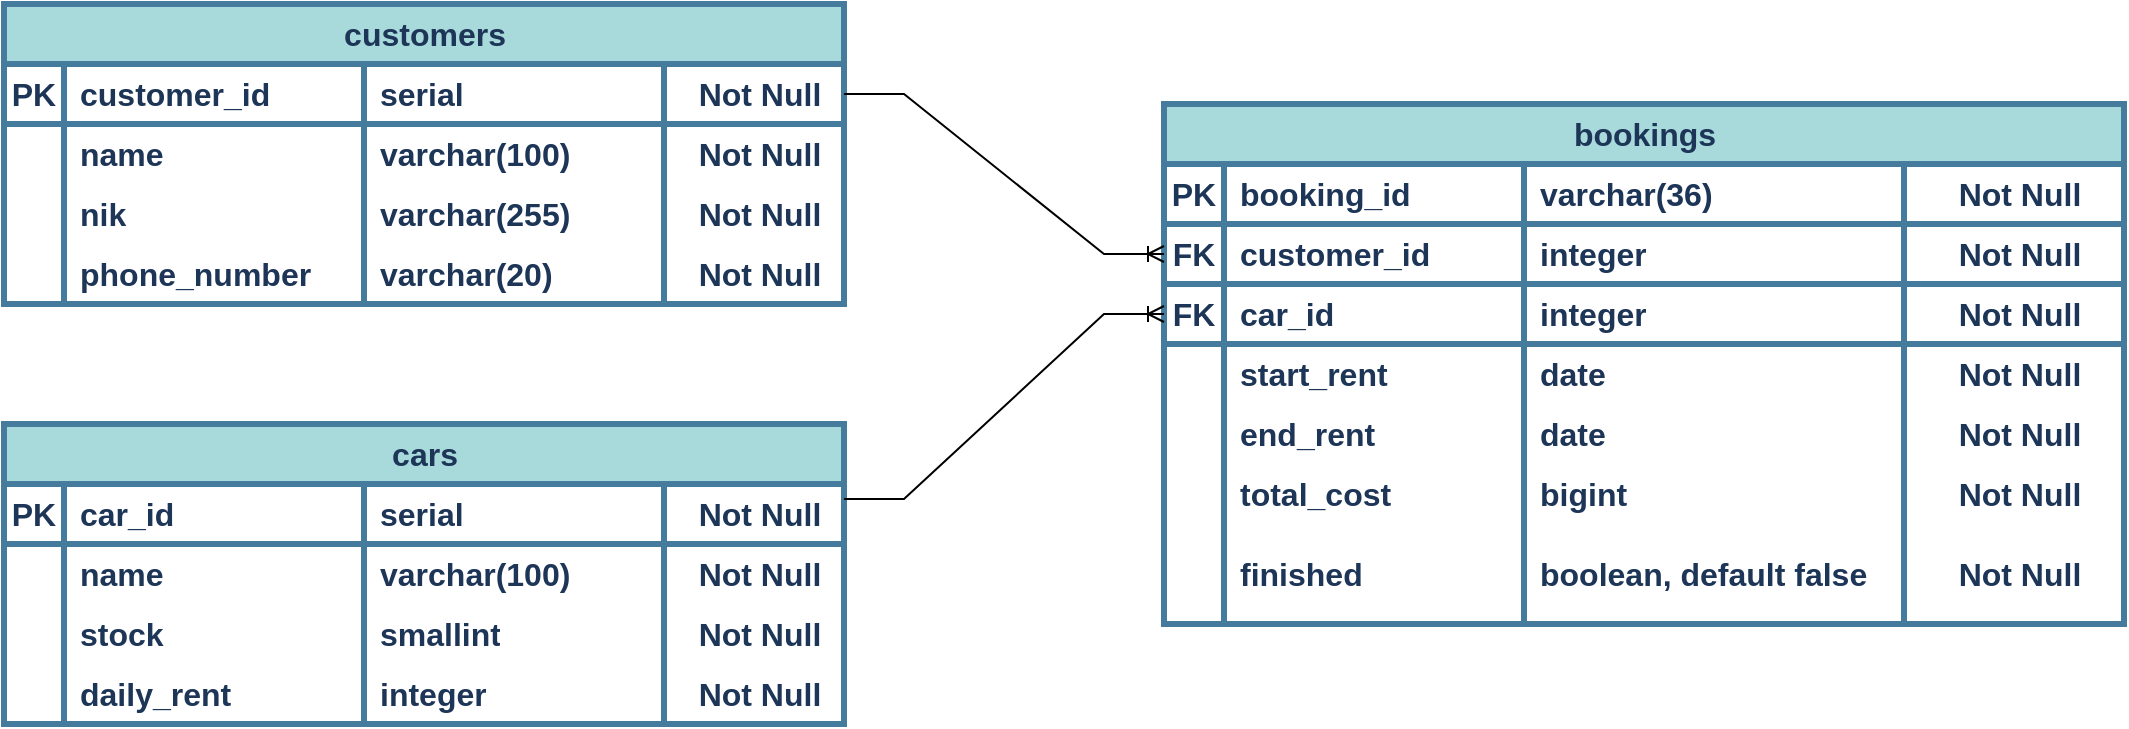 <mxfile version="26.0.5" pages="2">
  <diagram name="V1" id="tHyQvFrU9sJJTlbeOy03">
    <mxGraphModel dx="3420" dy="2959" grid="1" gridSize="10" guides="1" tooltips="1" connect="1" arrows="1" fold="1" page="1" pageScale="1" pageWidth="850" pageHeight="1100" math="0" shadow="0">
      <root>
        <mxCell id="0" />
        <mxCell id="1" parent="0" />
        <mxCell id="FnVTQoQABOqtuAOlIhUC-60" value="customers" style="shape=table;startSize=30;container=1;collapsible=1;childLayout=tableLayout;fixedRows=1;rowLines=0;fontStyle=1;align=center;resizeLast=1;html=1;labelBackgroundColor=none;fillColor=#A8DADC;strokeColor=#457B9D;fontColor=#1D3557;strokeWidth=3;fontSize=16;" vertex="1" parent="1">
          <mxGeometry x="-1430" y="-1240" width="420" height="150" as="geometry" />
        </mxCell>
        <mxCell id="FnVTQoQABOqtuAOlIhUC-61" style="shape=tableRow;horizontal=0;startSize=0;swimlaneHead=0;swimlaneBody=0;fillColor=none;collapsible=0;dropTarget=0;points=[[0,0.5],[1,0.5]];portConstraint=eastwest;top=0;left=0;right=0;bottom=0;labelBackgroundColor=none;strokeColor=#457B9D;fontColor=#1D3557;strokeWidth=3;fontSize=16;fontStyle=1" vertex="1" parent="FnVTQoQABOqtuAOlIhUC-60">
          <mxGeometry y="30" width="420" height="30" as="geometry" />
        </mxCell>
        <mxCell id="FnVTQoQABOqtuAOlIhUC-62" value="&lt;span style=&quot;font-size: 16px;&quot;&gt;PK&lt;/span&gt;" style="shape=partialRectangle;connectable=0;fillColor=none;top=0;left=0;bottom=1;right=0;editable=1;overflow=hidden;whiteSpace=wrap;html=1;labelBackgroundColor=none;strokeColor=#457B9D;fontColor=#1D3557;strokeWidth=3;fontSize=16;fontStyle=1" vertex="1" parent="FnVTQoQABOqtuAOlIhUC-61">
          <mxGeometry width="30" height="30" as="geometry">
            <mxRectangle width="30" height="30" as="alternateBounds" />
          </mxGeometry>
        </mxCell>
        <mxCell id="FnVTQoQABOqtuAOlIhUC-63" value="&lt;span style=&quot;font-size: 16px;&quot;&gt;customer_id&lt;/span&gt;" style="shape=partialRectangle;connectable=0;fillColor=none;top=0;left=0;bottom=1;right=0;align=left;spacingLeft=6;overflow=hidden;whiteSpace=wrap;html=1;labelBackgroundColor=none;strokeColor=#457B9D;fontColor=#1D3557;strokeWidth=3;fontSize=16;fontStyle=1" vertex="1" parent="FnVTQoQABOqtuAOlIhUC-61">
          <mxGeometry x="30" width="150" height="30" as="geometry">
            <mxRectangle width="150" height="30" as="alternateBounds" />
          </mxGeometry>
        </mxCell>
        <mxCell id="FnVTQoQABOqtuAOlIhUC-64" value="serial" style="shape=partialRectangle;connectable=0;fillColor=none;top=0;left=0;bottom=1;right=0;align=left;spacingLeft=6;overflow=hidden;whiteSpace=wrap;html=1;labelBackgroundColor=none;strokeColor=#457B9D;fontColor=#1D3557;fontStyle=1;strokeWidth=3;fontSize=16;" vertex="1" parent="FnVTQoQABOqtuAOlIhUC-61">
          <mxGeometry x="180" width="150" height="30" as="geometry">
            <mxRectangle width="150" height="30" as="alternateBounds" />
          </mxGeometry>
        </mxCell>
        <mxCell id="FnVTQoQABOqtuAOlIhUC-65" value="Not Null" style="shape=partialRectangle;connectable=0;fillColor=none;top=0;left=0;bottom=1;right=0;align=center;spacingLeft=6;overflow=hidden;whiteSpace=wrap;html=1;labelBackgroundColor=none;strokeColor=#457B9D;fontColor=#1D3557;fontStyle=1;strokeWidth=3;fontSize=16;" vertex="1" parent="FnVTQoQABOqtuAOlIhUC-61">
          <mxGeometry x="330" width="90" height="30" as="geometry">
            <mxRectangle width="90" height="30" as="alternateBounds" />
          </mxGeometry>
        </mxCell>
        <mxCell id="FnVTQoQABOqtuAOlIhUC-71" value="" style="shape=tableRow;horizontal=0;startSize=0;swimlaneHead=0;swimlaneBody=0;fillColor=none;collapsible=0;dropTarget=0;points=[[0,0.5],[1,0.5]];portConstraint=eastwest;top=0;left=0;right=0;bottom=0;labelBackgroundColor=none;strokeColor=#457B9D;fontColor=#1D3557;strokeWidth=3;fontSize=16;fontStyle=1" vertex="1" parent="FnVTQoQABOqtuAOlIhUC-60">
          <mxGeometry y="60" width="420" height="30" as="geometry" />
        </mxCell>
        <mxCell id="FnVTQoQABOqtuAOlIhUC-72" value="" style="shape=partialRectangle;connectable=0;fillColor=none;top=0;left=0;bottom=0;right=0;editable=1;overflow=hidden;whiteSpace=wrap;html=1;labelBackgroundColor=none;strokeColor=#457B9D;fontColor=#1D3557;strokeWidth=3;fontSize=16;fontStyle=1" vertex="1" parent="FnVTQoQABOqtuAOlIhUC-71">
          <mxGeometry width="30" height="30" as="geometry">
            <mxRectangle width="30" height="30" as="alternateBounds" />
          </mxGeometry>
        </mxCell>
        <mxCell id="FnVTQoQABOqtuAOlIhUC-73" value="name" style="shape=partialRectangle;connectable=0;fillColor=none;top=0;left=0;bottom=0;right=0;align=left;spacingLeft=6;overflow=hidden;whiteSpace=wrap;html=1;labelBackgroundColor=none;strokeColor=#457B9D;fontColor=#1D3557;strokeWidth=3;fontSize=16;fontStyle=1" vertex="1" parent="FnVTQoQABOqtuAOlIhUC-71">
          <mxGeometry x="30" width="150" height="30" as="geometry">
            <mxRectangle width="150" height="30" as="alternateBounds" />
          </mxGeometry>
        </mxCell>
        <mxCell id="FnVTQoQABOqtuAOlIhUC-74" value="varchar(100)" style="shape=partialRectangle;connectable=0;fillColor=none;top=0;left=0;bottom=0;right=0;align=left;spacingLeft=6;overflow=hidden;whiteSpace=wrap;html=1;labelBackgroundColor=none;strokeColor=#457B9D;fontColor=#1D3557;strokeWidth=3;fontSize=16;fontStyle=1" vertex="1" parent="FnVTQoQABOqtuAOlIhUC-71">
          <mxGeometry x="180" width="150" height="30" as="geometry">
            <mxRectangle width="150" height="30" as="alternateBounds" />
          </mxGeometry>
        </mxCell>
        <mxCell id="FnVTQoQABOqtuAOlIhUC-75" value="Not Null" style="shape=partialRectangle;connectable=0;fillColor=none;top=0;left=0;bottom=0;right=0;align=center;spacingLeft=6;overflow=hidden;whiteSpace=wrap;html=1;labelBackgroundColor=none;strokeColor=#457B9D;fontColor=#1D3557;strokeWidth=3;fontSize=16;fontStyle=1" vertex="1" parent="FnVTQoQABOqtuAOlIhUC-71">
          <mxGeometry x="330" width="90" height="30" as="geometry">
            <mxRectangle width="90" height="30" as="alternateBounds" />
          </mxGeometry>
        </mxCell>
        <mxCell id="FnVTQoQABOqtuAOlIhUC-76" style="shape=tableRow;horizontal=0;startSize=0;swimlaneHead=0;swimlaneBody=0;fillColor=none;collapsible=0;dropTarget=0;points=[[0,0.5],[1,0.5]];portConstraint=eastwest;top=0;left=0;right=0;bottom=0;labelBackgroundColor=none;strokeColor=#457B9D;fontColor=#1D3557;strokeWidth=3;fontSize=16;fontStyle=1" vertex="1" parent="FnVTQoQABOqtuAOlIhUC-60">
          <mxGeometry y="90" width="420" height="30" as="geometry" />
        </mxCell>
        <mxCell id="FnVTQoQABOqtuAOlIhUC-77" style="shape=partialRectangle;connectable=0;fillColor=none;top=0;left=0;bottom=0;right=0;editable=1;overflow=hidden;whiteSpace=wrap;html=1;labelBackgroundColor=none;strokeColor=#457B9D;fontColor=#1D3557;strokeWidth=3;fontSize=16;fontStyle=1" vertex="1" parent="FnVTQoQABOqtuAOlIhUC-76">
          <mxGeometry width="30" height="30" as="geometry">
            <mxRectangle width="30" height="30" as="alternateBounds" />
          </mxGeometry>
        </mxCell>
        <mxCell id="FnVTQoQABOqtuAOlIhUC-78" value="nik" style="shape=partialRectangle;connectable=0;fillColor=none;top=0;left=0;bottom=0;right=0;align=left;spacingLeft=6;overflow=hidden;whiteSpace=wrap;html=1;labelBackgroundColor=none;strokeColor=#457B9D;fontColor=#1D3557;strokeWidth=3;fontSize=16;fontStyle=1" vertex="1" parent="FnVTQoQABOqtuAOlIhUC-76">
          <mxGeometry x="30" width="150" height="30" as="geometry">
            <mxRectangle width="150" height="30" as="alternateBounds" />
          </mxGeometry>
        </mxCell>
        <mxCell id="FnVTQoQABOqtuAOlIhUC-79" value="varchar(255)" style="shape=partialRectangle;connectable=0;fillColor=none;top=0;left=0;bottom=0;right=0;align=left;spacingLeft=6;overflow=hidden;whiteSpace=wrap;html=1;labelBackgroundColor=none;strokeColor=#457B9D;fontColor=#1D3557;strokeWidth=3;fontSize=16;fontStyle=1" vertex="1" parent="FnVTQoQABOqtuAOlIhUC-76">
          <mxGeometry x="180" width="150" height="30" as="geometry">
            <mxRectangle width="150" height="30" as="alternateBounds" />
          </mxGeometry>
        </mxCell>
        <mxCell id="FnVTQoQABOqtuAOlIhUC-80" value="Not Null" style="shape=partialRectangle;connectable=0;fillColor=none;top=0;left=0;bottom=0;right=0;align=center;spacingLeft=6;overflow=hidden;whiteSpace=wrap;html=1;labelBackgroundColor=none;strokeColor=#457B9D;fontColor=#1D3557;strokeWidth=3;fontSize=16;fontStyle=1" vertex="1" parent="FnVTQoQABOqtuAOlIhUC-76">
          <mxGeometry x="330" width="90" height="30" as="geometry">
            <mxRectangle width="90" height="30" as="alternateBounds" />
          </mxGeometry>
        </mxCell>
        <mxCell id="FnVTQoQABOqtuAOlIhUC-81" style="shape=tableRow;horizontal=0;startSize=0;swimlaneHead=0;swimlaneBody=0;fillColor=none;collapsible=0;dropTarget=0;points=[[0,0.5],[1,0.5]];portConstraint=eastwest;top=0;left=0;right=0;bottom=0;labelBackgroundColor=none;strokeColor=#457B9D;fontColor=#1D3557;strokeWidth=3;fontSize=16;fontStyle=1" vertex="1" parent="FnVTQoQABOqtuAOlIhUC-60">
          <mxGeometry y="120" width="420" height="30" as="geometry" />
        </mxCell>
        <mxCell id="FnVTQoQABOqtuAOlIhUC-82" style="shape=partialRectangle;connectable=0;fillColor=none;top=0;left=0;bottom=0;right=0;editable=1;overflow=hidden;whiteSpace=wrap;html=1;labelBackgroundColor=none;strokeColor=#457B9D;fontColor=#1D3557;strokeWidth=3;fontSize=16;fontStyle=1" vertex="1" parent="FnVTQoQABOqtuAOlIhUC-81">
          <mxGeometry width="30" height="30" as="geometry">
            <mxRectangle width="30" height="30" as="alternateBounds" />
          </mxGeometry>
        </mxCell>
        <mxCell id="FnVTQoQABOqtuAOlIhUC-83" value="phone_number" style="shape=partialRectangle;connectable=0;fillColor=none;top=0;left=0;bottom=0;right=0;align=left;spacingLeft=6;overflow=hidden;whiteSpace=wrap;html=1;labelBackgroundColor=none;strokeColor=#457B9D;fontColor=#1D3557;strokeWidth=3;fontSize=16;fontStyle=1" vertex="1" parent="FnVTQoQABOqtuAOlIhUC-81">
          <mxGeometry x="30" width="150" height="30" as="geometry">
            <mxRectangle width="150" height="30" as="alternateBounds" />
          </mxGeometry>
        </mxCell>
        <mxCell id="FnVTQoQABOqtuAOlIhUC-84" value="varchar(20)" style="shape=partialRectangle;connectable=0;fillColor=none;top=0;left=0;bottom=0;right=0;align=left;spacingLeft=6;overflow=hidden;whiteSpace=wrap;html=1;labelBackgroundColor=none;strokeColor=#457B9D;fontColor=#1D3557;strokeWidth=3;fontSize=16;fontStyle=1" vertex="1" parent="FnVTQoQABOqtuAOlIhUC-81">
          <mxGeometry x="180" width="150" height="30" as="geometry">
            <mxRectangle width="150" height="30" as="alternateBounds" />
          </mxGeometry>
        </mxCell>
        <mxCell id="FnVTQoQABOqtuAOlIhUC-85" value="Not Null" style="shape=partialRectangle;connectable=0;fillColor=none;top=0;left=0;bottom=0;right=0;align=center;spacingLeft=6;overflow=hidden;whiteSpace=wrap;html=1;labelBackgroundColor=none;strokeColor=#457B9D;fontColor=#1D3557;strokeWidth=3;fontSize=16;fontStyle=1" vertex="1" parent="FnVTQoQABOqtuAOlIhUC-81">
          <mxGeometry x="330" width="90" height="30" as="geometry">
            <mxRectangle width="90" height="30" as="alternateBounds" />
          </mxGeometry>
        </mxCell>
        <mxCell id="FnVTQoQABOqtuAOlIhUC-106" value="bookings" style="shape=table;startSize=30;container=1;collapsible=1;childLayout=tableLayout;fixedRows=1;rowLines=0;fontStyle=1;align=center;resizeLast=1;html=1;labelBackgroundColor=none;fillColor=#A8DADC;strokeColor=#457B9D;fontColor=#1D3557;strokeWidth=3;fontSize=16;" vertex="1" parent="1">
          <mxGeometry x="-850" y="-1190" width="480" height="260" as="geometry" />
        </mxCell>
        <mxCell id="FnVTQoQABOqtuAOlIhUC-107" style="shape=tableRow;horizontal=0;startSize=0;swimlaneHead=0;swimlaneBody=0;fillColor=none;collapsible=0;dropTarget=0;points=[[0,0.5],[1,0.5]];portConstraint=eastwest;top=0;left=0;right=0;bottom=0;labelBackgroundColor=none;strokeColor=#457B9D;fontColor=#1D3557;strokeWidth=3;fontSize=16;fontStyle=1" vertex="1" parent="FnVTQoQABOqtuAOlIhUC-106">
          <mxGeometry y="30" width="480" height="30" as="geometry" />
        </mxCell>
        <mxCell id="FnVTQoQABOqtuAOlIhUC-108" value="&lt;span style=&quot;font-size: 16px;&quot;&gt;PK&lt;/span&gt;" style="shape=partialRectangle;connectable=0;fillColor=none;top=0;left=0;bottom=1;right=0;editable=1;overflow=hidden;whiteSpace=wrap;html=1;labelBackgroundColor=none;strokeColor=#457B9D;fontColor=#1D3557;strokeWidth=3;fontSize=16;fontStyle=1" vertex="1" parent="FnVTQoQABOqtuAOlIhUC-107">
          <mxGeometry width="30" height="30" as="geometry">
            <mxRectangle width="30" height="30" as="alternateBounds" />
          </mxGeometry>
        </mxCell>
        <mxCell id="FnVTQoQABOqtuAOlIhUC-109" value="booking_id" style="shape=partialRectangle;connectable=0;fillColor=none;top=0;left=0;bottom=1;right=0;align=left;spacingLeft=6;overflow=hidden;whiteSpace=wrap;html=1;labelBackgroundColor=none;strokeColor=#457B9D;fontColor=#1D3557;strokeWidth=3;fontSize=16;fontStyle=1" vertex="1" parent="FnVTQoQABOqtuAOlIhUC-107">
          <mxGeometry x="30" width="150" height="30" as="geometry">
            <mxRectangle width="150" height="30" as="alternateBounds" />
          </mxGeometry>
        </mxCell>
        <mxCell id="FnVTQoQABOqtuAOlIhUC-110" value="varchar(36)" style="shape=partialRectangle;connectable=0;fillColor=none;top=0;left=0;bottom=1;right=0;align=left;spacingLeft=6;overflow=hidden;whiteSpace=wrap;html=1;labelBackgroundColor=none;strokeColor=#457B9D;fontColor=#1D3557;fontStyle=1;strokeWidth=3;fontSize=16;" vertex="1" parent="FnVTQoQABOqtuAOlIhUC-107">
          <mxGeometry x="180" width="190" height="30" as="geometry">
            <mxRectangle width="190" height="30" as="alternateBounds" />
          </mxGeometry>
        </mxCell>
        <mxCell id="FnVTQoQABOqtuAOlIhUC-111" value="Not Null" style="shape=partialRectangle;connectable=0;fillColor=none;top=0;left=0;bottom=1;right=0;align=center;spacingLeft=6;overflow=hidden;whiteSpace=wrap;html=1;labelBackgroundColor=none;strokeColor=#457B9D;fontColor=#1D3557;fontStyle=1;strokeWidth=3;fontSize=16;" vertex="1" parent="FnVTQoQABOqtuAOlIhUC-107">
          <mxGeometry x="370" width="110" height="30" as="geometry">
            <mxRectangle width="110" height="30" as="alternateBounds" />
          </mxGeometry>
        </mxCell>
        <mxCell id="FnVTQoQABOqtuAOlIhUC-112" value="" style="shape=tableRow;horizontal=0;startSize=0;swimlaneHead=0;swimlaneBody=0;fillColor=none;collapsible=0;dropTarget=0;points=[[0,0.5],[1,0.5]];portConstraint=eastwest;top=0;left=0;right=0;bottom=0;labelBackgroundColor=none;strokeColor=#457B9D;fontColor=#1D3557;strokeWidth=3;fontSize=16;fontStyle=1" vertex="1" parent="FnVTQoQABOqtuAOlIhUC-106">
          <mxGeometry y="60" width="480" height="30" as="geometry" />
        </mxCell>
        <mxCell id="FnVTQoQABOqtuAOlIhUC-113" value="&lt;span style=&quot;font-size: 16px;&quot;&gt;FK&lt;/span&gt;" style="shape=partialRectangle;connectable=0;fillColor=none;top=0;left=0;bottom=1;right=0;editable=1;overflow=hidden;whiteSpace=wrap;html=1;labelBackgroundColor=none;strokeColor=#457B9D;fontColor=#1D3557;strokeWidth=3;fontSize=16;fontStyle=1" vertex="1" parent="FnVTQoQABOqtuAOlIhUC-112">
          <mxGeometry width="30" height="30" as="geometry">
            <mxRectangle width="30" height="30" as="alternateBounds" />
          </mxGeometry>
        </mxCell>
        <mxCell id="FnVTQoQABOqtuAOlIhUC-114" value="customer_id" style="shape=partialRectangle;connectable=0;fillColor=none;top=0;left=0;bottom=1;right=0;align=left;spacingLeft=6;overflow=hidden;whiteSpace=wrap;html=1;labelBackgroundColor=none;strokeColor=#457B9D;fontColor=#1D3557;strokeWidth=3;fontSize=16;fontStyle=1" vertex="1" parent="FnVTQoQABOqtuAOlIhUC-112">
          <mxGeometry x="30" width="150" height="30" as="geometry">
            <mxRectangle width="150" height="30" as="alternateBounds" />
          </mxGeometry>
        </mxCell>
        <mxCell id="FnVTQoQABOqtuAOlIhUC-115" value="integer" style="shape=partialRectangle;connectable=0;fillColor=none;top=0;left=0;bottom=1;right=0;align=left;spacingLeft=6;overflow=hidden;whiteSpace=wrap;html=1;labelBackgroundColor=none;strokeColor=#457B9D;fontColor=#1D3557;strokeWidth=3;fontSize=16;fontStyle=1" vertex="1" parent="FnVTQoQABOqtuAOlIhUC-112">
          <mxGeometry x="180" width="190" height="30" as="geometry">
            <mxRectangle width="190" height="30" as="alternateBounds" />
          </mxGeometry>
        </mxCell>
        <mxCell id="FnVTQoQABOqtuAOlIhUC-116" value="Not Null" style="shape=partialRectangle;connectable=0;fillColor=none;top=0;left=0;bottom=1;right=0;align=center;spacingLeft=6;overflow=hidden;whiteSpace=wrap;html=1;labelBackgroundColor=none;strokeColor=#457B9D;fontColor=#1D3557;strokeWidth=3;fontSize=16;fontStyle=1" vertex="1" parent="FnVTQoQABOqtuAOlIhUC-112">
          <mxGeometry x="370" width="110" height="30" as="geometry">
            <mxRectangle width="110" height="30" as="alternateBounds" />
          </mxGeometry>
        </mxCell>
        <mxCell id="FnVTQoQABOqtuAOlIhUC-178" value="" style="shape=tableRow;horizontal=0;startSize=0;swimlaneHead=0;swimlaneBody=0;fillColor=none;collapsible=0;dropTarget=0;points=[[0,0.5],[1,0.5]];portConstraint=eastwest;top=0;left=0;right=0;bottom=0;labelBackgroundColor=none;strokeColor=#457B9D;fontColor=#1D3557;strokeWidth=3;fontSize=16;fontStyle=1" vertex="1" parent="FnVTQoQABOqtuAOlIhUC-106">
          <mxGeometry y="90" width="480" height="30" as="geometry" />
        </mxCell>
        <mxCell id="FnVTQoQABOqtuAOlIhUC-179" value="&lt;span style=&quot;font-size: 16px;&quot;&gt;FK&lt;/span&gt;" style="shape=partialRectangle;connectable=0;fillColor=none;top=0;left=0;bottom=1;right=0;editable=1;overflow=hidden;whiteSpace=wrap;html=1;labelBackgroundColor=none;strokeColor=#457B9D;fontColor=#1D3557;strokeWidth=3;fontSize=16;fontStyle=1" vertex="1" parent="FnVTQoQABOqtuAOlIhUC-178">
          <mxGeometry width="30" height="30" as="geometry">
            <mxRectangle width="30" height="30" as="alternateBounds" />
          </mxGeometry>
        </mxCell>
        <mxCell id="FnVTQoQABOqtuAOlIhUC-180" value="&lt;span style=&quot;font-size: 16px;&quot;&gt;car_id&lt;/span&gt;" style="shape=partialRectangle;connectable=0;fillColor=none;top=0;left=0;bottom=1;right=0;align=left;spacingLeft=6;overflow=hidden;whiteSpace=wrap;html=1;labelBackgroundColor=none;strokeColor=#457B9D;fontColor=#1D3557;strokeWidth=3;fontSize=16;fontStyle=1" vertex="1" parent="FnVTQoQABOqtuAOlIhUC-178">
          <mxGeometry x="30" width="150" height="30" as="geometry">
            <mxRectangle width="150" height="30" as="alternateBounds" />
          </mxGeometry>
        </mxCell>
        <mxCell id="FnVTQoQABOqtuAOlIhUC-181" value="integer" style="shape=partialRectangle;connectable=0;fillColor=none;top=0;left=0;bottom=1;right=0;align=left;spacingLeft=6;overflow=hidden;whiteSpace=wrap;html=1;labelBackgroundColor=none;strokeColor=#457B9D;fontColor=#1D3557;strokeWidth=3;fontSize=16;fontStyle=1" vertex="1" parent="FnVTQoQABOqtuAOlIhUC-178">
          <mxGeometry x="180" width="190" height="30" as="geometry">
            <mxRectangle width="190" height="30" as="alternateBounds" />
          </mxGeometry>
        </mxCell>
        <mxCell id="FnVTQoQABOqtuAOlIhUC-182" value="Not Null" style="shape=partialRectangle;connectable=0;fillColor=none;top=0;left=0;bottom=1;right=0;align=center;spacingLeft=6;overflow=hidden;whiteSpace=wrap;html=1;labelBackgroundColor=none;strokeColor=#457B9D;fontColor=#1D3557;strokeWidth=3;fontSize=16;fontStyle=1" vertex="1" parent="FnVTQoQABOqtuAOlIhUC-178">
          <mxGeometry x="370" width="110" height="30" as="geometry">
            <mxRectangle width="110" height="30" as="alternateBounds" />
          </mxGeometry>
        </mxCell>
        <mxCell id="FnVTQoQABOqtuAOlIhUC-117" value="" style="shape=tableRow;horizontal=0;startSize=0;swimlaneHead=0;swimlaneBody=0;fillColor=none;collapsible=0;dropTarget=0;points=[[0,0.5],[1,0.5]];portConstraint=eastwest;top=0;left=0;right=0;bottom=0;labelBackgroundColor=none;strokeColor=#457B9D;fontColor=#1D3557;strokeWidth=3;fontSize=16;fontStyle=1" vertex="1" parent="FnVTQoQABOqtuAOlIhUC-106">
          <mxGeometry y="120" width="480" height="30" as="geometry" />
        </mxCell>
        <mxCell id="FnVTQoQABOqtuAOlIhUC-118" value="" style="shape=partialRectangle;connectable=0;fillColor=none;top=0;left=0;bottom=0;right=0;editable=1;overflow=hidden;whiteSpace=wrap;html=1;labelBackgroundColor=none;strokeColor=#457B9D;fontColor=#1D3557;strokeWidth=3;fontSize=16;fontStyle=1" vertex="1" parent="FnVTQoQABOqtuAOlIhUC-117">
          <mxGeometry width="30" height="30" as="geometry">
            <mxRectangle width="30" height="30" as="alternateBounds" />
          </mxGeometry>
        </mxCell>
        <mxCell id="FnVTQoQABOqtuAOlIhUC-119" value="start_rent" style="shape=partialRectangle;connectable=0;fillColor=none;top=0;left=0;bottom=0;right=0;align=left;spacingLeft=6;overflow=hidden;whiteSpace=wrap;html=1;labelBackgroundColor=none;strokeColor=#457B9D;fontColor=#1D3557;strokeWidth=3;fontSize=16;fontStyle=1" vertex="1" parent="FnVTQoQABOqtuAOlIhUC-117">
          <mxGeometry x="30" width="150" height="30" as="geometry">
            <mxRectangle width="150" height="30" as="alternateBounds" />
          </mxGeometry>
        </mxCell>
        <mxCell id="FnVTQoQABOqtuAOlIhUC-120" value="date" style="shape=partialRectangle;connectable=0;fillColor=none;top=0;left=0;bottom=0;right=0;align=left;spacingLeft=6;overflow=hidden;whiteSpace=wrap;html=1;labelBackgroundColor=none;strokeColor=#457B9D;fontColor=#1D3557;strokeWidth=3;fontSize=16;fontStyle=1" vertex="1" parent="FnVTQoQABOqtuAOlIhUC-117">
          <mxGeometry x="180" width="190" height="30" as="geometry">
            <mxRectangle width="190" height="30" as="alternateBounds" />
          </mxGeometry>
        </mxCell>
        <mxCell id="FnVTQoQABOqtuAOlIhUC-121" value="Not Null" style="shape=partialRectangle;connectable=0;fillColor=none;top=0;left=0;bottom=0;right=0;align=center;spacingLeft=6;overflow=hidden;whiteSpace=wrap;html=1;labelBackgroundColor=none;strokeColor=#457B9D;fontColor=#1D3557;strokeWidth=3;fontSize=16;fontStyle=1" vertex="1" parent="FnVTQoQABOqtuAOlIhUC-117">
          <mxGeometry x="370" width="110" height="30" as="geometry">
            <mxRectangle width="110" height="30" as="alternateBounds" />
          </mxGeometry>
        </mxCell>
        <mxCell id="FnVTQoQABOqtuAOlIhUC-122" style="shape=tableRow;horizontal=0;startSize=0;swimlaneHead=0;swimlaneBody=0;fillColor=none;collapsible=0;dropTarget=0;points=[[0,0.5],[1,0.5]];portConstraint=eastwest;top=0;left=0;right=0;bottom=0;labelBackgroundColor=none;strokeColor=#457B9D;fontColor=#1D3557;strokeWidth=3;fontSize=16;fontStyle=1" vertex="1" parent="FnVTQoQABOqtuAOlIhUC-106">
          <mxGeometry y="150" width="480" height="30" as="geometry" />
        </mxCell>
        <mxCell id="FnVTQoQABOqtuAOlIhUC-123" style="shape=partialRectangle;connectable=0;fillColor=none;top=0;left=0;bottom=0;right=0;editable=1;overflow=hidden;whiteSpace=wrap;html=1;labelBackgroundColor=none;strokeColor=#457B9D;fontColor=#1D3557;strokeWidth=3;fontSize=16;fontStyle=1" vertex="1" parent="FnVTQoQABOqtuAOlIhUC-122">
          <mxGeometry width="30" height="30" as="geometry">
            <mxRectangle width="30" height="30" as="alternateBounds" />
          </mxGeometry>
        </mxCell>
        <mxCell id="FnVTQoQABOqtuAOlIhUC-124" value="end_rent" style="shape=partialRectangle;connectable=0;fillColor=none;top=0;left=0;bottom=0;right=0;align=left;spacingLeft=6;overflow=hidden;whiteSpace=wrap;html=1;labelBackgroundColor=none;strokeColor=#457B9D;fontColor=#1D3557;strokeWidth=3;fontSize=16;fontStyle=1" vertex="1" parent="FnVTQoQABOqtuAOlIhUC-122">
          <mxGeometry x="30" width="150" height="30" as="geometry">
            <mxRectangle width="150" height="30" as="alternateBounds" />
          </mxGeometry>
        </mxCell>
        <mxCell id="FnVTQoQABOqtuAOlIhUC-125" value="date" style="shape=partialRectangle;connectable=0;fillColor=none;top=0;left=0;bottom=0;right=0;align=left;spacingLeft=6;overflow=hidden;whiteSpace=wrap;html=1;labelBackgroundColor=none;strokeColor=#457B9D;fontColor=#1D3557;strokeWidth=3;fontSize=16;fontStyle=1" vertex="1" parent="FnVTQoQABOqtuAOlIhUC-122">
          <mxGeometry x="180" width="190" height="30" as="geometry">
            <mxRectangle width="190" height="30" as="alternateBounds" />
          </mxGeometry>
        </mxCell>
        <mxCell id="FnVTQoQABOqtuAOlIhUC-126" value="Not Null" style="shape=partialRectangle;connectable=0;fillColor=none;top=0;left=0;bottom=0;right=0;align=center;spacingLeft=6;overflow=hidden;whiteSpace=wrap;html=1;labelBackgroundColor=none;strokeColor=#457B9D;fontColor=#1D3557;strokeWidth=3;fontSize=16;fontStyle=1" vertex="1" parent="FnVTQoQABOqtuAOlIhUC-122">
          <mxGeometry x="370" width="110" height="30" as="geometry">
            <mxRectangle width="110" height="30" as="alternateBounds" />
          </mxGeometry>
        </mxCell>
        <mxCell id="FnVTQoQABOqtuAOlIhUC-127" style="shape=tableRow;horizontal=0;startSize=0;swimlaneHead=0;swimlaneBody=0;fillColor=none;collapsible=0;dropTarget=0;points=[[0,0.5],[1,0.5]];portConstraint=eastwest;top=0;left=0;right=0;bottom=0;labelBackgroundColor=none;strokeColor=#457B9D;fontColor=#1D3557;strokeWidth=3;fontSize=16;fontStyle=1" vertex="1" parent="FnVTQoQABOqtuAOlIhUC-106">
          <mxGeometry y="180" width="480" height="30" as="geometry" />
        </mxCell>
        <mxCell id="FnVTQoQABOqtuAOlIhUC-128" style="shape=partialRectangle;connectable=0;fillColor=none;top=0;left=0;bottom=0;right=0;editable=1;overflow=hidden;whiteSpace=wrap;html=1;labelBackgroundColor=none;strokeColor=#457B9D;fontColor=#1D3557;strokeWidth=3;fontSize=16;fontStyle=1" vertex="1" parent="FnVTQoQABOqtuAOlIhUC-127">
          <mxGeometry width="30" height="30" as="geometry">
            <mxRectangle width="30" height="30" as="alternateBounds" />
          </mxGeometry>
        </mxCell>
        <mxCell id="FnVTQoQABOqtuAOlIhUC-129" value="total_cost" style="shape=partialRectangle;connectable=0;fillColor=none;top=0;left=0;bottom=0;right=0;align=left;spacingLeft=6;overflow=hidden;whiteSpace=wrap;html=1;labelBackgroundColor=none;strokeColor=#457B9D;fontColor=#1D3557;strokeWidth=3;fontSize=16;fontStyle=1" vertex="1" parent="FnVTQoQABOqtuAOlIhUC-127">
          <mxGeometry x="30" width="150" height="30" as="geometry">
            <mxRectangle width="150" height="30" as="alternateBounds" />
          </mxGeometry>
        </mxCell>
        <mxCell id="FnVTQoQABOqtuAOlIhUC-130" value="bigint" style="shape=partialRectangle;connectable=0;fillColor=none;top=0;left=0;bottom=0;right=0;align=left;spacingLeft=6;overflow=hidden;whiteSpace=wrap;html=1;labelBackgroundColor=none;strokeColor=#457B9D;fontColor=#1D3557;strokeWidth=3;fontSize=16;fontStyle=1" vertex="1" parent="FnVTQoQABOqtuAOlIhUC-127">
          <mxGeometry x="180" width="190" height="30" as="geometry">
            <mxRectangle width="190" height="30" as="alternateBounds" />
          </mxGeometry>
        </mxCell>
        <mxCell id="FnVTQoQABOqtuAOlIhUC-131" value="Not Null" style="shape=partialRectangle;connectable=0;fillColor=none;top=0;left=0;bottom=0;right=0;align=center;spacingLeft=6;overflow=hidden;whiteSpace=wrap;html=1;labelBackgroundColor=none;strokeColor=#457B9D;fontColor=#1D3557;strokeWidth=3;fontSize=16;fontStyle=1" vertex="1" parent="FnVTQoQABOqtuAOlIhUC-127">
          <mxGeometry x="370" width="110" height="30" as="geometry">
            <mxRectangle width="110" height="30" as="alternateBounds" />
          </mxGeometry>
        </mxCell>
        <mxCell id="FnVTQoQABOqtuAOlIhUC-132" value="" style="shape=tableRow;horizontal=0;startSize=0;swimlaneHead=0;swimlaneBody=0;fillColor=none;collapsible=0;dropTarget=0;points=[[0,0.5],[1,0.5]];portConstraint=eastwest;top=0;left=0;right=0;bottom=0;labelBackgroundColor=none;strokeColor=#457B9D;fontColor=#1D3557;strokeWidth=3;fontSize=16;fontStyle=1" vertex="1" parent="FnVTQoQABOqtuAOlIhUC-106">
          <mxGeometry y="210" width="480" height="50" as="geometry" />
        </mxCell>
        <mxCell id="FnVTQoQABOqtuAOlIhUC-133" value="" style="shape=partialRectangle;connectable=0;fillColor=none;top=0;left=0;bottom=0;right=0;editable=1;overflow=hidden;whiteSpace=wrap;html=1;labelBackgroundColor=none;strokeColor=#457B9D;fontColor=#1D3557;strokeWidth=3;fontSize=16;fontStyle=1" vertex="1" parent="FnVTQoQABOqtuAOlIhUC-132">
          <mxGeometry width="30" height="50" as="geometry">
            <mxRectangle width="30" height="50" as="alternateBounds" />
          </mxGeometry>
        </mxCell>
        <mxCell id="FnVTQoQABOqtuAOlIhUC-134" value="finished" style="shape=partialRectangle;connectable=0;fillColor=none;top=0;left=0;bottom=0;right=0;align=left;spacingLeft=6;overflow=hidden;whiteSpace=wrap;html=1;labelBackgroundColor=none;strokeColor=#457B9D;fontColor=#1D3557;strokeWidth=3;fontSize=16;fontStyle=1" vertex="1" parent="FnVTQoQABOqtuAOlIhUC-132">
          <mxGeometry x="30" width="150" height="50" as="geometry">
            <mxRectangle width="150" height="50" as="alternateBounds" />
          </mxGeometry>
        </mxCell>
        <mxCell id="FnVTQoQABOqtuAOlIhUC-135" value="boolean, default false" style="shape=partialRectangle;connectable=0;fillColor=none;top=0;left=0;bottom=0;right=0;align=left;spacingLeft=6;overflow=hidden;whiteSpace=wrap;html=1;labelBackgroundColor=none;strokeColor=#457B9D;fontColor=#1D3557;strokeWidth=3;fontSize=16;fontStyle=1" vertex="1" parent="FnVTQoQABOqtuAOlIhUC-132">
          <mxGeometry x="180" width="190" height="50" as="geometry">
            <mxRectangle width="190" height="50" as="alternateBounds" />
          </mxGeometry>
        </mxCell>
        <mxCell id="FnVTQoQABOqtuAOlIhUC-136" value="Not Null" style="shape=partialRectangle;connectable=0;fillColor=none;top=0;left=0;bottom=0;right=0;align=center;spacingLeft=6;overflow=hidden;whiteSpace=wrap;html=1;labelBackgroundColor=none;strokeColor=#457B9D;fontColor=#1D3557;strokeWidth=3;fontSize=16;fontStyle=1" vertex="1" parent="FnVTQoQABOqtuAOlIhUC-132">
          <mxGeometry x="370" width="110" height="50" as="geometry">
            <mxRectangle width="110" height="50" as="alternateBounds" />
          </mxGeometry>
        </mxCell>
        <mxCell id="FnVTQoQABOqtuAOlIhUC-152" value="cars" style="shape=table;startSize=30;container=1;collapsible=1;childLayout=tableLayout;fixedRows=1;rowLines=0;fontStyle=1;align=center;resizeLast=1;html=1;labelBackgroundColor=none;fillColor=#A8DADC;strokeColor=#457B9D;fontColor=#1D3557;strokeWidth=3;fontSize=16;" vertex="1" parent="1">
          <mxGeometry x="-1430" y="-1030" width="420" height="150" as="geometry" />
        </mxCell>
        <mxCell id="FnVTQoQABOqtuAOlIhUC-153" style="shape=tableRow;horizontal=0;startSize=0;swimlaneHead=0;swimlaneBody=0;fillColor=none;collapsible=0;dropTarget=0;points=[[0,0.5],[1,0.5]];portConstraint=eastwest;top=0;left=0;right=0;bottom=0;labelBackgroundColor=none;strokeColor=#457B9D;fontColor=#1D3557;strokeWidth=3;fontSize=16;fontStyle=1" vertex="1" parent="FnVTQoQABOqtuAOlIhUC-152">
          <mxGeometry y="30" width="420" height="30" as="geometry" />
        </mxCell>
        <mxCell id="FnVTQoQABOqtuAOlIhUC-154" value="&lt;span style=&quot;font-size: 16px;&quot;&gt;PK&lt;/span&gt;" style="shape=partialRectangle;connectable=0;fillColor=none;top=0;left=0;bottom=1;right=0;editable=1;overflow=hidden;whiteSpace=wrap;html=1;labelBackgroundColor=none;strokeColor=#457B9D;fontColor=#1D3557;strokeWidth=3;fontSize=16;fontStyle=1" vertex="1" parent="FnVTQoQABOqtuAOlIhUC-153">
          <mxGeometry width="30" height="30" as="geometry">
            <mxRectangle width="30" height="30" as="alternateBounds" />
          </mxGeometry>
        </mxCell>
        <mxCell id="FnVTQoQABOqtuAOlIhUC-155" value="&lt;span style=&quot;font-size: 16px;&quot;&gt;car_id&lt;/span&gt;" style="shape=partialRectangle;connectable=0;fillColor=none;top=0;left=0;bottom=1;right=0;align=left;spacingLeft=6;overflow=hidden;whiteSpace=wrap;html=1;labelBackgroundColor=none;strokeColor=#457B9D;fontColor=#1D3557;strokeWidth=3;fontSize=16;fontStyle=1" vertex="1" parent="FnVTQoQABOqtuAOlIhUC-153">
          <mxGeometry x="30" width="150" height="30" as="geometry">
            <mxRectangle width="150" height="30" as="alternateBounds" />
          </mxGeometry>
        </mxCell>
        <mxCell id="FnVTQoQABOqtuAOlIhUC-156" value="serial" style="shape=partialRectangle;connectable=0;fillColor=none;top=0;left=0;bottom=1;right=0;align=left;spacingLeft=6;overflow=hidden;whiteSpace=wrap;html=1;labelBackgroundColor=none;strokeColor=#457B9D;fontColor=#1D3557;fontStyle=1;strokeWidth=3;fontSize=16;" vertex="1" parent="FnVTQoQABOqtuAOlIhUC-153">
          <mxGeometry x="180" width="150" height="30" as="geometry">
            <mxRectangle width="150" height="30" as="alternateBounds" />
          </mxGeometry>
        </mxCell>
        <mxCell id="FnVTQoQABOqtuAOlIhUC-157" value="Not Null" style="shape=partialRectangle;connectable=0;fillColor=none;top=0;left=0;bottom=1;right=0;align=center;spacingLeft=6;overflow=hidden;whiteSpace=wrap;html=1;labelBackgroundColor=none;strokeColor=#457B9D;fontColor=#1D3557;fontStyle=1;strokeWidth=3;fontSize=16;" vertex="1" parent="FnVTQoQABOqtuAOlIhUC-153">
          <mxGeometry x="330" width="90" height="30" as="geometry">
            <mxRectangle width="90" height="30" as="alternateBounds" />
          </mxGeometry>
        </mxCell>
        <mxCell id="FnVTQoQABOqtuAOlIhUC-158" value="" style="shape=tableRow;horizontal=0;startSize=0;swimlaneHead=0;swimlaneBody=0;fillColor=none;collapsible=0;dropTarget=0;points=[[0,0.5],[1,0.5]];portConstraint=eastwest;top=0;left=0;right=0;bottom=0;labelBackgroundColor=none;strokeColor=#457B9D;fontColor=#1D3557;strokeWidth=3;fontSize=16;fontStyle=1" vertex="1" parent="FnVTQoQABOqtuAOlIhUC-152">
          <mxGeometry y="60" width="420" height="30" as="geometry" />
        </mxCell>
        <mxCell id="FnVTQoQABOqtuAOlIhUC-159" value="" style="shape=partialRectangle;connectable=0;fillColor=none;top=0;left=0;bottom=0;right=0;editable=1;overflow=hidden;whiteSpace=wrap;html=1;labelBackgroundColor=none;strokeColor=#457B9D;fontColor=#1D3557;strokeWidth=3;fontSize=16;fontStyle=1" vertex="1" parent="FnVTQoQABOqtuAOlIhUC-158">
          <mxGeometry width="30" height="30" as="geometry">
            <mxRectangle width="30" height="30" as="alternateBounds" />
          </mxGeometry>
        </mxCell>
        <mxCell id="FnVTQoQABOqtuAOlIhUC-160" value="name" style="shape=partialRectangle;connectable=0;fillColor=none;top=0;left=0;bottom=0;right=0;align=left;spacingLeft=6;overflow=hidden;whiteSpace=wrap;html=1;labelBackgroundColor=none;strokeColor=#457B9D;fontColor=#1D3557;strokeWidth=3;fontSize=16;fontStyle=1" vertex="1" parent="FnVTQoQABOqtuAOlIhUC-158">
          <mxGeometry x="30" width="150" height="30" as="geometry">
            <mxRectangle width="150" height="30" as="alternateBounds" />
          </mxGeometry>
        </mxCell>
        <mxCell id="FnVTQoQABOqtuAOlIhUC-161" value="varchar(100)" style="shape=partialRectangle;connectable=0;fillColor=none;top=0;left=0;bottom=0;right=0;align=left;spacingLeft=6;overflow=hidden;whiteSpace=wrap;html=1;labelBackgroundColor=none;strokeColor=#457B9D;fontColor=#1D3557;strokeWidth=3;fontSize=16;fontStyle=1" vertex="1" parent="FnVTQoQABOqtuAOlIhUC-158">
          <mxGeometry x="180" width="150" height="30" as="geometry">
            <mxRectangle width="150" height="30" as="alternateBounds" />
          </mxGeometry>
        </mxCell>
        <mxCell id="FnVTQoQABOqtuAOlIhUC-162" value="Not Null" style="shape=partialRectangle;connectable=0;fillColor=none;top=0;left=0;bottom=0;right=0;align=center;spacingLeft=6;overflow=hidden;whiteSpace=wrap;html=1;labelBackgroundColor=none;strokeColor=#457B9D;fontColor=#1D3557;strokeWidth=3;fontSize=16;fontStyle=1" vertex="1" parent="FnVTQoQABOqtuAOlIhUC-158">
          <mxGeometry x="330" width="90" height="30" as="geometry">
            <mxRectangle width="90" height="30" as="alternateBounds" />
          </mxGeometry>
        </mxCell>
        <mxCell id="FnVTQoQABOqtuAOlIhUC-163" style="shape=tableRow;horizontal=0;startSize=0;swimlaneHead=0;swimlaneBody=0;fillColor=none;collapsible=0;dropTarget=0;points=[[0,0.5],[1,0.5]];portConstraint=eastwest;top=0;left=0;right=0;bottom=0;labelBackgroundColor=none;strokeColor=#457B9D;fontColor=#1D3557;strokeWidth=3;fontSize=16;fontStyle=1" vertex="1" parent="FnVTQoQABOqtuAOlIhUC-152">
          <mxGeometry y="90" width="420" height="30" as="geometry" />
        </mxCell>
        <mxCell id="FnVTQoQABOqtuAOlIhUC-164" style="shape=partialRectangle;connectable=0;fillColor=none;top=0;left=0;bottom=0;right=0;editable=1;overflow=hidden;whiteSpace=wrap;html=1;labelBackgroundColor=none;strokeColor=#457B9D;fontColor=#1D3557;strokeWidth=3;fontSize=16;fontStyle=1" vertex="1" parent="FnVTQoQABOqtuAOlIhUC-163">
          <mxGeometry width="30" height="30" as="geometry">
            <mxRectangle width="30" height="30" as="alternateBounds" />
          </mxGeometry>
        </mxCell>
        <mxCell id="FnVTQoQABOqtuAOlIhUC-165" value="stock" style="shape=partialRectangle;connectable=0;fillColor=none;top=0;left=0;bottom=0;right=0;align=left;spacingLeft=6;overflow=hidden;whiteSpace=wrap;html=1;labelBackgroundColor=none;strokeColor=#457B9D;fontColor=#1D3557;strokeWidth=3;fontSize=16;fontStyle=1" vertex="1" parent="FnVTQoQABOqtuAOlIhUC-163">
          <mxGeometry x="30" width="150" height="30" as="geometry">
            <mxRectangle width="150" height="30" as="alternateBounds" />
          </mxGeometry>
        </mxCell>
        <mxCell id="FnVTQoQABOqtuAOlIhUC-166" value="smallint" style="shape=partialRectangle;connectable=0;fillColor=none;top=0;left=0;bottom=0;right=0;align=left;spacingLeft=6;overflow=hidden;whiteSpace=wrap;html=1;labelBackgroundColor=none;strokeColor=#457B9D;fontColor=#1D3557;strokeWidth=3;fontSize=16;fontStyle=1" vertex="1" parent="FnVTQoQABOqtuAOlIhUC-163">
          <mxGeometry x="180" width="150" height="30" as="geometry">
            <mxRectangle width="150" height="30" as="alternateBounds" />
          </mxGeometry>
        </mxCell>
        <mxCell id="FnVTQoQABOqtuAOlIhUC-167" value="Not Null" style="shape=partialRectangle;connectable=0;fillColor=none;top=0;left=0;bottom=0;right=0;align=center;spacingLeft=6;overflow=hidden;whiteSpace=wrap;html=1;labelBackgroundColor=none;strokeColor=#457B9D;fontColor=#1D3557;strokeWidth=3;fontSize=16;fontStyle=1" vertex="1" parent="FnVTQoQABOqtuAOlIhUC-163">
          <mxGeometry x="330" width="90" height="30" as="geometry">
            <mxRectangle width="90" height="30" as="alternateBounds" />
          </mxGeometry>
        </mxCell>
        <mxCell id="FnVTQoQABOqtuAOlIhUC-168" style="shape=tableRow;horizontal=0;startSize=0;swimlaneHead=0;swimlaneBody=0;fillColor=none;collapsible=0;dropTarget=0;points=[[0,0.5],[1,0.5]];portConstraint=eastwest;top=0;left=0;right=0;bottom=0;labelBackgroundColor=none;strokeColor=#457B9D;fontColor=#1D3557;strokeWidth=3;fontSize=16;fontStyle=1" vertex="1" parent="FnVTQoQABOqtuAOlIhUC-152">
          <mxGeometry y="120" width="420" height="30" as="geometry" />
        </mxCell>
        <mxCell id="FnVTQoQABOqtuAOlIhUC-169" style="shape=partialRectangle;connectable=0;fillColor=none;top=0;left=0;bottom=0;right=0;editable=1;overflow=hidden;whiteSpace=wrap;html=1;labelBackgroundColor=none;strokeColor=#457B9D;fontColor=#1D3557;strokeWidth=3;fontSize=16;fontStyle=1" vertex="1" parent="FnVTQoQABOqtuAOlIhUC-168">
          <mxGeometry width="30" height="30" as="geometry">
            <mxRectangle width="30" height="30" as="alternateBounds" />
          </mxGeometry>
        </mxCell>
        <mxCell id="FnVTQoQABOqtuAOlIhUC-170" value="daily_rent" style="shape=partialRectangle;connectable=0;fillColor=none;top=0;left=0;bottom=0;right=0;align=left;spacingLeft=6;overflow=hidden;whiteSpace=wrap;html=1;labelBackgroundColor=none;strokeColor=#457B9D;fontColor=#1D3557;strokeWidth=3;fontSize=16;fontStyle=1" vertex="1" parent="FnVTQoQABOqtuAOlIhUC-168">
          <mxGeometry x="30" width="150" height="30" as="geometry">
            <mxRectangle width="150" height="30" as="alternateBounds" />
          </mxGeometry>
        </mxCell>
        <mxCell id="FnVTQoQABOqtuAOlIhUC-171" value="integer" style="shape=partialRectangle;connectable=0;fillColor=none;top=0;left=0;bottom=0;right=0;align=left;spacingLeft=6;overflow=hidden;whiteSpace=wrap;html=1;labelBackgroundColor=none;strokeColor=#457B9D;fontColor=#1D3557;strokeWidth=3;fontSize=16;fontStyle=1" vertex="1" parent="FnVTQoQABOqtuAOlIhUC-168">
          <mxGeometry x="180" width="150" height="30" as="geometry">
            <mxRectangle width="150" height="30" as="alternateBounds" />
          </mxGeometry>
        </mxCell>
        <mxCell id="FnVTQoQABOqtuAOlIhUC-172" value="Not Null" style="shape=partialRectangle;connectable=0;fillColor=none;top=0;left=0;bottom=0;right=0;align=center;spacingLeft=6;overflow=hidden;whiteSpace=wrap;html=1;labelBackgroundColor=none;strokeColor=#457B9D;fontColor=#1D3557;strokeWidth=3;fontSize=16;fontStyle=1" vertex="1" parent="FnVTQoQABOqtuAOlIhUC-168">
          <mxGeometry x="330" width="90" height="30" as="geometry">
            <mxRectangle width="90" height="30" as="alternateBounds" />
          </mxGeometry>
        </mxCell>
        <mxCell id="FnVTQoQABOqtuAOlIhUC-183" value="" style="edgeStyle=entityRelationEdgeStyle;fontSize=12;html=1;endArrow=ERoneToMany;rounded=0;exitX=1;exitY=0.5;exitDx=0;exitDy=0;entryX=0;entryY=0.5;entryDx=0;entryDy=0;" edge="1" parent="1" source="FnVTQoQABOqtuAOlIhUC-61" target="FnVTQoQABOqtuAOlIhUC-112">
          <mxGeometry width="100" height="100" relative="1" as="geometry">
            <mxPoint x="-750" y="-950" as="sourcePoint" />
            <mxPoint x="-650" y="-1050" as="targetPoint" />
          </mxGeometry>
        </mxCell>
        <mxCell id="FnVTQoQABOqtuAOlIhUC-184" value="" style="edgeStyle=entityRelationEdgeStyle;fontSize=12;html=1;endArrow=ERoneToMany;rounded=0;exitX=1;exitY=0.25;exitDx=0;exitDy=0;entryX=0;entryY=0.5;entryDx=0;entryDy=0;" edge="1" parent="1" source="FnVTQoQABOqtuAOlIhUC-152" target="FnVTQoQABOqtuAOlIhUC-178">
          <mxGeometry width="100" height="100" relative="1" as="geometry">
            <mxPoint x="-750" y="-950" as="sourcePoint" />
            <mxPoint x="-650" y="-1050" as="targetPoint" />
          </mxGeometry>
        </mxCell>
      </root>
    </mxGraphModel>
  </diagram>
  <diagram id="z2kpoOxCO4VxoJP2WesG" name="V2">
    <mxGraphModel dx="2463" dy="711" grid="1" gridSize="10" guides="1" tooltips="1" connect="1" arrows="1" fold="1" page="1" pageScale="1" pageWidth="850" pageHeight="1100" math="0" shadow="0">
      <root>
        <mxCell id="0" />
        <mxCell id="1" parent="0" />
        <mxCell id="BLZj7nZXz533F2kAk7tY-1" value="customers" style="shape=table;startSize=30;container=1;collapsible=1;childLayout=tableLayout;fixedRows=1;rowLines=0;fontStyle=1;align=center;resizeLast=1;html=1;labelBackgroundColor=none;fillColor=#A8DADC;strokeColor=#457B9D;fontColor=#1D3557;strokeWidth=3;fontSize=16;" vertex="1" parent="1">
          <mxGeometry x="120" y="790" width="420" height="180" as="geometry" />
        </mxCell>
        <mxCell id="BLZj7nZXz533F2kAk7tY-2" style="shape=tableRow;horizontal=0;startSize=0;swimlaneHead=0;swimlaneBody=0;fillColor=none;collapsible=0;dropTarget=0;points=[[0,0.5],[1,0.5]];portConstraint=eastwest;top=0;left=0;right=0;bottom=0;labelBackgroundColor=none;strokeColor=#457B9D;fontColor=#1D3557;strokeWidth=3;fontSize=16;fontStyle=1" vertex="1" parent="BLZj7nZXz533F2kAk7tY-1">
          <mxGeometry y="30" width="420" height="30" as="geometry" />
        </mxCell>
        <mxCell id="BLZj7nZXz533F2kAk7tY-3" value="&lt;span style=&quot;font-size: 16px;&quot;&gt;PK&lt;/span&gt;" style="shape=partialRectangle;connectable=0;fillColor=none;top=0;left=0;bottom=1;right=0;editable=1;overflow=hidden;whiteSpace=wrap;html=1;labelBackgroundColor=none;strokeColor=#457B9D;fontColor=#1D3557;strokeWidth=3;fontSize=16;fontStyle=1" vertex="1" parent="BLZj7nZXz533F2kAk7tY-2">
          <mxGeometry width="30" height="30" as="geometry">
            <mxRectangle width="30" height="30" as="alternateBounds" />
          </mxGeometry>
        </mxCell>
        <mxCell id="BLZj7nZXz533F2kAk7tY-4" value="&lt;span style=&quot;font-size: 16px;&quot;&gt;customer_id&lt;/span&gt;" style="shape=partialRectangle;connectable=0;fillColor=none;top=0;left=0;bottom=1;right=0;align=left;spacingLeft=6;overflow=hidden;whiteSpace=wrap;html=1;labelBackgroundColor=none;strokeColor=#457B9D;fontColor=#1D3557;strokeWidth=3;fontSize=16;fontStyle=1" vertex="1" parent="BLZj7nZXz533F2kAk7tY-2">
          <mxGeometry x="30" width="150" height="30" as="geometry">
            <mxRectangle width="150" height="30" as="alternateBounds" />
          </mxGeometry>
        </mxCell>
        <mxCell id="BLZj7nZXz533F2kAk7tY-5" value="serial" style="shape=partialRectangle;connectable=0;fillColor=none;top=0;left=0;bottom=1;right=0;align=left;spacingLeft=6;overflow=hidden;whiteSpace=wrap;html=1;labelBackgroundColor=none;strokeColor=#457B9D;fontColor=#1D3557;fontStyle=1;strokeWidth=3;fontSize=16;" vertex="1" parent="BLZj7nZXz533F2kAk7tY-2">
          <mxGeometry x="180" width="150" height="30" as="geometry">
            <mxRectangle width="150" height="30" as="alternateBounds" />
          </mxGeometry>
        </mxCell>
        <mxCell id="BLZj7nZXz533F2kAk7tY-6" value="Not Null" style="shape=partialRectangle;connectable=0;fillColor=none;top=0;left=0;bottom=1;right=0;align=center;spacingLeft=6;overflow=hidden;whiteSpace=wrap;html=1;labelBackgroundColor=none;strokeColor=#457B9D;fontColor=#1D3557;fontStyle=1;strokeWidth=3;fontSize=16;" vertex="1" parent="BLZj7nZXz533F2kAk7tY-2">
          <mxGeometry x="330" width="90" height="30" as="geometry">
            <mxRectangle width="90" height="30" as="alternateBounds" />
          </mxGeometry>
        </mxCell>
        <mxCell id="BLZj7nZXz533F2kAk7tY-81" style="shape=tableRow;horizontal=0;startSize=0;swimlaneHead=0;swimlaneBody=0;fillColor=none;collapsible=0;dropTarget=0;points=[[0,0.5],[1,0.5]];portConstraint=eastwest;top=0;left=0;right=0;bottom=0;labelBackgroundColor=none;strokeColor=#457B9D;fontColor=#1D3557;strokeWidth=3;fontSize=16;fontStyle=1" vertex="1" parent="BLZj7nZXz533F2kAk7tY-1">
          <mxGeometry y="60" width="420" height="30" as="geometry" />
        </mxCell>
        <mxCell id="BLZj7nZXz533F2kAk7tY-82" value="&lt;span style=&quot;font-size: 16px;&quot;&gt;FK&lt;/span&gt;" style="shape=partialRectangle;connectable=0;fillColor=none;top=0;left=0;bottom=1;right=0;editable=1;overflow=hidden;whiteSpace=wrap;html=1;labelBackgroundColor=none;strokeColor=#457B9D;fontColor=#1D3557;strokeWidth=3;fontSize=16;fontStyle=1" vertex="1" parent="BLZj7nZXz533F2kAk7tY-81">
          <mxGeometry width="30" height="30" as="geometry">
            <mxRectangle width="30" height="30" as="alternateBounds" />
          </mxGeometry>
        </mxCell>
        <mxCell id="BLZj7nZXz533F2kAk7tY-83" value="&lt;span style=&quot;font-size: 16px;&quot;&gt;membership_id&lt;/span&gt;" style="shape=partialRectangle;connectable=0;fillColor=none;top=0;left=0;bottom=1;right=0;align=left;spacingLeft=6;overflow=hidden;whiteSpace=wrap;html=1;labelBackgroundColor=none;strokeColor=#457B9D;fontColor=#1D3557;strokeWidth=3;fontSize=16;fontStyle=1" vertex="1" parent="BLZj7nZXz533F2kAk7tY-81">
          <mxGeometry x="30" width="150" height="30" as="geometry">
            <mxRectangle width="150" height="30" as="alternateBounds" />
          </mxGeometry>
        </mxCell>
        <mxCell id="BLZj7nZXz533F2kAk7tY-84" value="integer" style="shape=partialRectangle;connectable=0;fillColor=none;top=0;left=0;bottom=1;right=0;align=left;spacingLeft=6;overflow=hidden;whiteSpace=wrap;html=1;labelBackgroundColor=none;strokeColor=#457B9D;fontColor=#1D3557;fontStyle=1;strokeWidth=3;fontSize=16;" vertex="1" parent="BLZj7nZXz533F2kAk7tY-81">
          <mxGeometry x="180" width="150" height="30" as="geometry">
            <mxRectangle width="150" height="30" as="alternateBounds" />
          </mxGeometry>
        </mxCell>
        <mxCell id="BLZj7nZXz533F2kAk7tY-85" value="Nullable" style="shape=partialRectangle;connectable=0;fillColor=none;top=0;left=0;bottom=1;right=0;align=center;spacingLeft=6;overflow=hidden;whiteSpace=wrap;html=1;labelBackgroundColor=none;strokeColor=#457B9D;fontColor=#1D3557;fontStyle=1;strokeWidth=3;fontSize=16;" vertex="1" parent="BLZj7nZXz533F2kAk7tY-81">
          <mxGeometry x="330" width="90" height="30" as="geometry">
            <mxRectangle width="90" height="30" as="alternateBounds" />
          </mxGeometry>
        </mxCell>
        <mxCell id="BLZj7nZXz533F2kAk7tY-7" value="" style="shape=tableRow;horizontal=0;startSize=0;swimlaneHead=0;swimlaneBody=0;fillColor=none;collapsible=0;dropTarget=0;points=[[0,0.5],[1,0.5]];portConstraint=eastwest;top=0;left=0;right=0;bottom=0;labelBackgroundColor=none;strokeColor=#457B9D;fontColor=#1D3557;strokeWidth=3;fontSize=16;fontStyle=1" vertex="1" parent="BLZj7nZXz533F2kAk7tY-1">
          <mxGeometry y="90" width="420" height="30" as="geometry" />
        </mxCell>
        <mxCell id="BLZj7nZXz533F2kAk7tY-8" value="" style="shape=partialRectangle;connectable=0;fillColor=none;top=0;left=0;bottom=0;right=0;editable=1;overflow=hidden;whiteSpace=wrap;html=1;labelBackgroundColor=none;strokeColor=#457B9D;fontColor=#1D3557;strokeWidth=3;fontSize=16;fontStyle=1" vertex="1" parent="BLZj7nZXz533F2kAk7tY-7">
          <mxGeometry width="30" height="30" as="geometry">
            <mxRectangle width="30" height="30" as="alternateBounds" />
          </mxGeometry>
        </mxCell>
        <mxCell id="BLZj7nZXz533F2kAk7tY-9" value="name" style="shape=partialRectangle;connectable=0;fillColor=none;top=0;left=0;bottom=0;right=0;align=left;spacingLeft=6;overflow=hidden;whiteSpace=wrap;html=1;labelBackgroundColor=none;strokeColor=#457B9D;fontColor=#1D3557;strokeWidth=3;fontSize=16;fontStyle=1" vertex="1" parent="BLZj7nZXz533F2kAk7tY-7">
          <mxGeometry x="30" width="150" height="30" as="geometry">
            <mxRectangle width="150" height="30" as="alternateBounds" />
          </mxGeometry>
        </mxCell>
        <mxCell id="BLZj7nZXz533F2kAk7tY-10" value="varchar(100)" style="shape=partialRectangle;connectable=0;fillColor=none;top=0;left=0;bottom=0;right=0;align=left;spacingLeft=6;overflow=hidden;whiteSpace=wrap;html=1;labelBackgroundColor=none;strokeColor=#457B9D;fontColor=#1D3557;strokeWidth=3;fontSize=16;fontStyle=1" vertex="1" parent="BLZj7nZXz533F2kAk7tY-7">
          <mxGeometry x="180" width="150" height="30" as="geometry">
            <mxRectangle width="150" height="30" as="alternateBounds" />
          </mxGeometry>
        </mxCell>
        <mxCell id="BLZj7nZXz533F2kAk7tY-11" value="Not Null" style="shape=partialRectangle;connectable=0;fillColor=none;top=0;left=0;bottom=0;right=0;align=center;spacingLeft=6;overflow=hidden;whiteSpace=wrap;html=1;labelBackgroundColor=none;strokeColor=#457B9D;fontColor=#1D3557;strokeWidth=3;fontSize=16;fontStyle=1" vertex="1" parent="BLZj7nZXz533F2kAk7tY-7">
          <mxGeometry x="330" width="90" height="30" as="geometry">
            <mxRectangle width="90" height="30" as="alternateBounds" />
          </mxGeometry>
        </mxCell>
        <mxCell id="BLZj7nZXz533F2kAk7tY-12" style="shape=tableRow;horizontal=0;startSize=0;swimlaneHead=0;swimlaneBody=0;fillColor=none;collapsible=0;dropTarget=0;points=[[0,0.5],[1,0.5]];portConstraint=eastwest;top=0;left=0;right=0;bottom=0;labelBackgroundColor=none;strokeColor=#457B9D;fontColor=#1D3557;strokeWidth=3;fontSize=16;fontStyle=1" vertex="1" parent="BLZj7nZXz533F2kAk7tY-1">
          <mxGeometry y="120" width="420" height="30" as="geometry" />
        </mxCell>
        <mxCell id="BLZj7nZXz533F2kAk7tY-13" style="shape=partialRectangle;connectable=0;fillColor=none;top=0;left=0;bottom=0;right=0;editable=1;overflow=hidden;whiteSpace=wrap;html=1;labelBackgroundColor=none;strokeColor=#457B9D;fontColor=#1D3557;strokeWidth=3;fontSize=16;fontStyle=1" vertex="1" parent="BLZj7nZXz533F2kAk7tY-12">
          <mxGeometry width="30" height="30" as="geometry">
            <mxRectangle width="30" height="30" as="alternateBounds" />
          </mxGeometry>
        </mxCell>
        <mxCell id="BLZj7nZXz533F2kAk7tY-14" value="nik" style="shape=partialRectangle;connectable=0;fillColor=none;top=0;left=0;bottom=0;right=0;align=left;spacingLeft=6;overflow=hidden;whiteSpace=wrap;html=1;labelBackgroundColor=none;strokeColor=#457B9D;fontColor=#1D3557;strokeWidth=3;fontSize=16;fontStyle=1" vertex="1" parent="BLZj7nZXz533F2kAk7tY-12">
          <mxGeometry x="30" width="150" height="30" as="geometry">
            <mxRectangle width="150" height="30" as="alternateBounds" />
          </mxGeometry>
        </mxCell>
        <mxCell id="BLZj7nZXz533F2kAk7tY-15" value="varchar(255)" style="shape=partialRectangle;connectable=0;fillColor=none;top=0;left=0;bottom=0;right=0;align=left;spacingLeft=6;overflow=hidden;whiteSpace=wrap;html=1;labelBackgroundColor=none;strokeColor=#457B9D;fontColor=#1D3557;strokeWidth=3;fontSize=16;fontStyle=1" vertex="1" parent="BLZj7nZXz533F2kAk7tY-12">
          <mxGeometry x="180" width="150" height="30" as="geometry">
            <mxRectangle width="150" height="30" as="alternateBounds" />
          </mxGeometry>
        </mxCell>
        <mxCell id="BLZj7nZXz533F2kAk7tY-16" value="Not Null" style="shape=partialRectangle;connectable=0;fillColor=none;top=0;left=0;bottom=0;right=0;align=center;spacingLeft=6;overflow=hidden;whiteSpace=wrap;html=1;labelBackgroundColor=none;strokeColor=#457B9D;fontColor=#1D3557;strokeWidth=3;fontSize=16;fontStyle=1" vertex="1" parent="BLZj7nZXz533F2kAk7tY-12">
          <mxGeometry x="330" width="90" height="30" as="geometry">
            <mxRectangle width="90" height="30" as="alternateBounds" />
          </mxGeometry>
        </mxCell>
        <mxCell id="BLZj7nZXz533F2kAk7tY-17" style="shape=tableRow;horizontal=0;startSize=0;swimlaneHead=0;swimlaneBody=0;fillColor=none;collapsible=0;dropTarget=0;points=[[0,0.5],[1,0.5]];portConstraint=eastwest;top=0;left=0;right=0;bottom=0;labelBackgroundColor=none;strokeColor=#457B9D;fontColor=#1D3557;strokeWidth=3;fontSize=16;fontStyle=1" vertex="1" parent="BLZj7nZXz533F2kAk7tY-1">
          <mxGeometry y="150" width="420" height="30" as="geometry" />
        </mxCell>
        <mxCell id="BLZj7nZXz533F2kAk7tY-18" style="shape=partialRectangle;connectable=0;fillColor=none;top=0;left=0;bottom=0;right=0;editable=1;overflow=hidden;whiteSpace=wrap;html=1;labelBackgroundColor=none;strokeColor=#457B9D;fontColor=#1D3557;strokeWidth=3;fontSize=16;fontStyle=1" vertex="1" parent="BLZj7nZXz533F2kAk7tY-17">
          <mxGeometry width="30" height="30" as="geometry">
            <mxRectangle width="30" height="30" as="alternateBounds" />
          </mxGeometry>
        </mxCell>
        <mxCell id="BLZj7nZXz533F2kAk7tY-19" value="phone_number" style="shape=partialRectangle;connectable=0;fillColor=none;top=0;left=0;bottom=0;right=0;align=left;spacingLeft=6;overflow=hidden;whiteSpace=wrap;html=1;labelBackgroundColor=none;strokeColor=#457B9D;fontColor=#1D3557;strokeWidth=3;fontSize=16;fontStyle=1" vertex="1" parent="BLZj7nZXz533F2kAk7tY-17">
          <mxGeometry x="30" width="150" height="30" as="geometry">
            <mxRectangle width="150" height="30" as="alternateBounds" />
          </mxGeometry>
        </mxCell>
        <mxCell id="BLZj7nZXz533F2kAk7tY-20" value="varchar(20)" style="shape=partialRectangle;connectable=0;fillColor=none;top=0;left=0;bottom=0;right=0;align=left;spacingLeft=6;overflow=hidden;whiteSpace=wrap;html=1;labelBackgroundColor=none;strokeColor=#457B9D;fontColor=#1D3557;strokeWidth=3;fontSize=16;fontStyle=1" vertex="1" parent="BLZj7nZXz533F2kAk7tY-17">
          <mxGeometry x="180" width="150" height="30" as="geometry">
            <mxRectangle width="150" height="30" as="alternateBounds" />
          </mxGeometry>
        </mxCell>
        <mxCell id="BLZj7nZXz533F2kAk7tY-21" value="Not Null" style="shape=partialRectangle;connectable=0;fillColor=none;top=0;left=0;bottom=0;right=0;align=center;spacingLeft=6;overflow=hidden;whiteSpace=wrap;html=1;labelBackgroundColor=none;strokeColor=#457B9D;fontColor=#1D3557;strokeWidth=3;fontSize=16;fontStyle=1" vertex="1" parent="BLZj7nZXz533F2kAk7tY-17">
          <mxGeometry x="330" width="90" height="30" as="geometry">
            <mxRectangle width="90" height="30" as="alternateBounds" />
          </mxGeometry>
        </mxCell>
        <mxCell id="BLZj7nZXz533F2kAk7tY-22" value="bookings" style="shape=table;startSize=30;container=1;collapsible=1;childLayout=tableLayout;fixedRows=1;rowLines=0;fontStyle=1;align=center;resizeLast=1;html=1;labelBackgroundColor=none;fillColor=#A8DADC;strokeColor=#457B9D;fontColor=#1D3557;strokeWidth=3;fontSize=16;" vertex="1" parent="1">
          <mxGeometry x="700" y="840" width="480" height="420" as="geometry" />
        </mxCell>
        <mxCell id="BLZj7nZXz533F2kAk7tY-23" style="shape=tableRow;horizontal=0;startSize=0;swimlaneHead=0;swimlaneBody=0;fillColor=none;collapsible=0;dropTarget=0;points=[[0,0.5],[1,0.5]];portConstraint=eastwest;top=0;left=0;right=0;bottom=0;labelBackgroundColor=none;strokeColor=#457B9D;fontColor=#1D3557;strokeWidth=3;fontSize=16;fontStyle=1" vertex="1" parent="BLZj7nZXz533F2kAk7tY-22">
          <mxGeometry y="30" width="480" height="30" as="geometry" />
        </mxCell>
        <mxCell id="BLZj7nZXz533F2kAk7tY-24" value="&lt;span style=&quot;font-size: 16px;&quot;&gt;PK&lt;/span&gt;" style="shape=partialRectangle;connectable=0;fillColor=none;top=0;left=0;bottom=1;right=0;editable=1;overflow=hidden;whiteSpace=wrap;html=1;labelBackgroundColor=none;strokeColor=#457B9D;fontColor=#1D3557;strokeWidth=3;fontSize=16;fontStyle=1" vertex="1" parent="BLZj7nZXz533F2kAk7tY-23">
          <mxGeometry width="30" height="30" as="geometry">
            <mxRectangle width="30" height="30" as="alternateBounds" />
          </mxGeometry>
        </mxCell>
        <mxCell id="BLZj7nZXz533F2kAk7tY-25" value="booking_id" style="shape=partialRectangle;connectable=0;fillColor=none;top=0;left=0;bottom=1;right=0;align=left;spacingLeft=6;overflow=hidden;whiteSpace=wrap;html=1;labelBackgroundColor=none;strokeColor=#457B9D;fontColor=#1D3557;strokeWidth=3;fontSize=16;fontStyle=1" vertex="1" parent="BLZj7nZXz533F2kAk7tY-23">
          <mxGeometry x="30" width="150" height="30" as="geometry">
            <mxRectangle width="150" height="30" as="alternateBounds" />
          </mxGeometry>
        </mxCell>
        <mxCell id="BLZj7nZXz533F2kAk7tY-26" value="serial" style="shape=partialRectangle;connectable=0;fillColor=none;top=0;left=0;bottom=1;right=0;align=left;spacingLeft=6;overflow=hidden;whiteSpace=wrap;html=1;labelBackgroundColor=none;strokeColor=#457B9D;fontColor=#1D3557;fontStyle=1;strokeWidth=3;fontSize=16;" vertex="1" parent="BLZj7nZXz533F2kAk7tY-23">
          <mxGeometry x="180" width="190" height="30" as="geometry">
            <mxRectangle width="190" height="30" as="alternateBounds" />
          </mxGeometry>
        </mxCell>
        <mxCell id="BLZj7nZXz533F2kAk7tY-27" value="Not Null" style="shape=partialRectangle;connectable=0;fillColor=none;top=0;left=0;bottom=1;right=0;align=center;spacingLeft=6;overflow=hidden;whiteSpace=wrap;html=1;labelBackgroundColor=none;strokeColor=#457B9D;fontColor=#1D3557;fontStyle=1;strokeWidth=3;fontSize=16;" vertex="1" parent="BLZj7nZXz533F2kAk7tY-23">
          <mxGeometry x="370" width="110" height="30" as="geometry">
            <mxRectangle width="110" height="30" as="alternateBounds" />
          </mxGeometry>
        </mxCell>
        <mxCell id="BLZj7nZXz533F2kAk7tY-28" value="" style="shape=tableRow;horizontal=0;startSize=0;swimlaneHead=0;swimlaneBody=0;fillColor=none;collapsible=0;dropTarget=0;points=[[0,0.5],[1,0.5]];portConstraint=eastwest;top=0;left=0;right=0;bottom=0;labelBackgroundColor=none;strokeColor=#457B9D;fontColor=#1D3557;strokeWidth=3;fontSize=16;fontStyle=1" vertex="1" parent="BLZj7nZXz533F2kAk7tY-22">
          <mxGeometry y="60" width="480" height="30" as="geometry" />
        </mxCell>
        <mxCell id="BLZj7nZXz533F2kAk7tY-29" value="&lt;span style=&quot;font-size: 16px;&quot;&gt;FK&lt;/span&gt;" style="shape=partialRectangle;connectable=0;fillColor=none;top=0;left=0;bottom=1;right=0;editable=1;overflow=hidden;whiteSpace=wrap;html=1;labelBackgroundColor=none;strokeColor=#457B9D;fontColor=#1D3557;strokeWidth=3;fontSize=16;fontStyle=1" vertex="1" parent="BLZj7nZXz533F2kAk7tY-28">
          <mxGeometry width="30" height="30" as="geometry">
            <mxRectangle width="30" height="30" as="alternateBounds" />
          </mxGeometry>
        </mxCell>
        <mxCell id="BLZj7nZXz533F2kAk7tY-30" value="customer_id" style="shape=partialRectangle;connectable=0;fillColor=none;top=0;left=0;bottom=1;right=0;align=left;spacingLeft=6;overflow=hidden;whiteSpace=wrap;html=1;labelBackgroundColor=none;strokeColor=#457B9D;fontColor=#1D3557;strokeWidth=3;fontSize=16;fontStyle=1" vertex="1" parent="BLZj7nZXz533F2kAk7tY-28">
          <mxGeometry x="30" width="150" height="30" as="geometry">
            <mxRectangle width="150" height="30" as="alternateBounds" />
          </mxGeometry>
        </mxCell>
        <mxCell id="BLZj7nZXz533F2kAk7tY-31" value="integer" style="shape=partialRectangle;connectable=0;fillColor=none;top=0;left=0;bottom=1;right=0;align=left;spacingLeft=6;overflow=hidden;whiteSpace=wrap;html=1;labelBackgroundColor=none;strokeColor=#457B9D;fontColor=#1D3557;strokeWidth=3;fontSize=16;fontStyle=1" vertex="1" parent="BLZj7nZXz533F2kAk7tY-28">
          <mxGeometry x="180" width="190" height="30" as="geometry">
            <mxRectangle width="190" height="30" as="alternateBounds" />
          </mxGeometry>
        </mxCell>
        <mxCell id="BLZj7nZXz533F2kAk7tY-32" value="Not Null" style="shape=partialRectangle;connectable=0;fillColor=none;top=0;left=0;bottom=1;right=0;align=center;spacingLeft=6;overflow=hidden;whiteSpace=wrap;html=1;labelBackgroundColor=none;strokeColor=#457B9D;fontColor=#1D3557;strokeWidth=3;fontSize=16;fontStyle=1" vertex="1" parent="BLZj7nZXz533F2kAk7tY-28">
          <mxGeometry x="370" width="110" height="30" as="geometry">
            <mxRectangle width="110" height="30" as="alternateBounds" />
          </mxGeometry>
        </mxCell>
        <mxCell id="BLZj7nZXz533F2kAk7tY-33" value="" style="shape=tableRow;horizontal=0;startSize=0;swimlaneHead=0;swimlaneBody=0;fillColor=none;collapsible=0;dropTarget=0;points=[[0,0.5],[1,0.5]];portConstraint=eastwest;top=0;left=0;right=0;bottom=0;labelBackgroundColor=none;strokeColor=#457B9D;fontColor=#1D3557;strokeWidth=3;fontSize=16;fontStyle=1" vertex="1" parent="BLZj7nZXz533F2kAk7tY-22">
          <mxGeometry y="90" width="480" height="30" as="geometry" />
        </mxCell>
        <mxCell id="BLZj7nZXz533F2kAk7tY-34" value="&lt;span style=&quot;font-size: 16px;&quot;&gt;FK&lt;/span&gt;" style="shape=partialRectangle;connectable=0;fillColor=none;top=0;left=0;bottom=1;right=0;editable=1;overflow=hidden;whiteSpace=wrap;html=1;labelBackgroundColor=none;strokeColor=#457B9D;fontColor=#1D3557;strokeWidth=3;fontSize=16;fontStyle=1" vertex="1" parent="BLZj7nZXz533F2kAk7tY-33">
          <mxGeometry width="30" height="30" as="geometry">
            <mxRectangle width="30" height="30" as="alternateBounds" />
          </mxGeometry>
        </mxCell>
        <mxCell id="BLZj7nZXz533F2kAk7tY-35" value="&lt;span style=&quot;font-size: 16px;&quot;&gt;car_id&lt;/span&gt;" style="shape=partialRectangle;connectable=0;fillColor=none;top=0;left=0;bottom=1;right=0;align=left;spacingLeft=6;overflow=hidden;whiteSpace=wrap;html=1;labelBackgroundColor=none;strokeColor=#457B9D;fontColor=#1D3557;strokeWidth=3;fontSize=16;fontStyle=1" vertex="1" parent="BLZj7nZXz533F2kAk7tY-33">
          <mxGeometry x="30" width="150" height="30" as="geometry">
            <mxRectangle width="150" height="30" as="alternateBounds" />
          </mxGeometry>
        </mxCell>
        <mxCell id="BLZj7nZXz533F2kAk7tY-36" value="integer" style="shape=partialRectangle;connectable=0;fillColor=none;top=0;left=0;bottom=1;right=0;align=left;spacingLeft=6;overflow=hidden;whiteSpace=wrap;html=1;labelBackgroundColor=none;strokeColor=#457B9D;fontColor=#1D3557;strokeWidth=3;fontSize=16;fontStyle=1" vertex="1" parent="BLZj7nZXz533F2kAk7tY-33">
          <mxGeometry x="180" width="190" height="30" as="geometry">
            <mxRectangle width="190" height="30" as="alternateBounds" />
          </mxGeometry>
        </mxCell>
        <mxCell id="BLZj7nZXz533F2kAk7tY-37" value="Not Null" style="shape=partialRectangle;connectable=0;fillColor=none;top=0;left=0;bottom=1;right=0;align=center;spacingLeft=6;overflow=hidden;whiteSpace=wrap;html=1;labelBackgroundColor=none;strokeColor=#457B9D;fontColor=#1D3557;strokeWidth=3;fontSize=16;fontStyle=1" vertex="1" parent="BLZj7nZXz533F2kAk7tY-33">
          <mxGeometry x="370" width="110" height="30" as="geometry">
            <mxRectangle width="110" height="30" as="alternateBounds" />
          </mxGeometry>
        </mxCell>
        <mxCell id="BLZj7nZXz533F2kAk7tY-196" value="" style="shape=tableRow;horizontal=0;startSize=0;swimlaneHead=0;swimlaneBody=0;fillColor=none;collapsible=0;dropTarget=0;points=[[0,0.5],[1,0.5]];portConstraint=eastwest;top=0;left=0;right=0;bottom=0;labelBackgroundColor=none;strokeColor=#457B9D;fontColor=#1D3557;strokeWidth=3;fontSize=16;fontStyle=1" vertex="1" parent="BLZj7nZXz533F2kAk7tY-22">
          <mxGeometry y="120" width="480" height="30" as="geometry" />
        </mxCell>
        <mxCell id="BLZj7nZXz533F2kAk7tY-197" value="&lt;span style=&quot;font-size: 16px;&quot;&gt;FK&lt;/span&gt;" style="shape=partialRectangle;connectable=0;fillColor=none;top=0;left=0;bottom=1;right=0;editable=1;overflow=hidden;whiteSpace=wrap;html=1;labelBackgroundColor=none;strokeColor=#457B9D;fontColor=#1D3557;strokeWidth=3;fontSize=16;fontStyle=1" vertex="1" parent="BLZj7nZXz533F2kAk7tY-196">
          <mxGeometry width="30" height="30" as="geometry">
            <mxRectangle width="30" height="30" as="alternateBounds" />
          </mxGeometry>
        </mxCell>
        <mxCell id="BLZj7nZXz533F2kAk7tY-198" value="&lt;span style=&quot;font-size: 16px;&quot;&gt;booking_type_id&lt;/span&gt;" style="shape=partialRectangle;connectable=0;fillColor=none;top=0;left=0;bottom=1;right=0;align=left;spacingLeft=6;overflow=hidden;whiteSpace=wrap;html=1;labelBackgroundColor=none;strokeColor=#457B9D;fontColor=#1D3557;strokeWidth=3;fontSize=16;fontStyle=1" vertex="1" parent="BLZj7nZXz533F2kAk7tY-196">
          <mxGeometry x="30" width="150" height="30" as="geometry">
            <mxRectangle width="150" height="30" as="alternateBounds" />
          </mxGeometry>
        </mxCell>
        <mxCell id="BLZj7nZXz533F2kAk7tY-199" value="integer" style="shape=partialRectangle;connectable=0;fillColor=none;top=0;left=0;bottom=1;right=0;align=left;spacingLeft=6;overflow=hidden;whiteSpace=wrap;html=1;labelBackgroundColor=none;strokeColor=#457B9D;fontColor=#1D3557;strokeWidth=3;fontSize=16;fontStyle=1" vertex="1" parent="BLZj7nZXz533F2kAk7tY-196">
          <mxGeometry x="180" width="190" height="30" as="geometry">
            <mxRectangle width="190" height="30" as="alternateBounds" />
          </mxGeometry>
        </mxCell>
        <mxCell id="BLZj7nZXz533F2kAk7tY-200" value="Not Null" style="shape=partialRectangle;connectable=0;fillColor=none;top=0;left=0;bottom=1;right=0;align=center;spacingLeft=6;overflow=hidden;whiteSpace=wrap;html=1;labelBackgroundColor=none;strokeColor=#457B9D;fontColor=#1D3557;strokeWidth=3;fontSize=16;fontStyle=1" vertex="1" parent="BLZj7nZXz533F2kAk7tY-196">
          <mxGeometry x="370" width="110" height="30" as="geometry">
            <mxRectangle width="110" height="30" as="alternateBounds" />
          </mxGeometry>
        </mxCell>
        <mxCell id="BLZj7nZXz533F2kAk7tY-201" value="" style="shape=tableRow;horizontal=0;startSize=0;swimlaneHead=0;swimlaneBody=0;fillColor=none;collapsible=0;dropTarget=0;points=[[0,0.5],[1,0.5]];portConstraint=eastwest;top=0;left=0;right=0;bottom=0;labelBackgroundColor=none;strokeColor=#457B9D;fontColor=#1D3557;strokeWidth=3;fontSize=16;fontStyle=1" vertex="1" parent="BLZj7nZXz533F2kAk7tY-22">
          <mxGeometry y="150" width="480" height="30" as="geometry" />
        </mxCell>
        <mxCell id="BLZj7nZXz533F2kAk7tY-202" value="&lt;span style=&quot;font-size: 16px;&quot;&gt;FK&lt;/span&gt;" style="shape=partialRectangle;connectable=0;fillColor=none;top=0;left=0;bottom=1;right=0;editable=1;overflow=hidden;whiteSpace=wrap;html=1;labelBackgroundColor=none;strokeColor=#457B9D;fontColor=#1D3557;strokeWidth=3;fontSize=16;fontStyle=1" vertex="1" parent="BLZj7nZXz533F2kAk7tY-201">
          <mxGeometry width="30" height="30" as="geometry">
            <mxRectangle width="30" height="30" as="alternateBounds" />
          </mxGeometry>
        </mxCell>
        <mxCell id="BLZj7nZXz533F2kAk7tY-203" value="driver_id" style="shape=partialRectangle;connectable=0;fillColor=none;top=0;left=0;bottom=1;right=0;align=left;spacingLeft=6;overflow=hidden;whiteSpace=wrap;html=1;labelBackgroundColor=none;strokeColor=#457B9D;fontColor=#1D3557;strokeWidth=3;fontSize=16;fontStyle=1" vertex="1" parent="BLZj7nZXz533F2kAk7tY-201">
          <mxGeometry x="30" width="150" height="30" as="geometry">
            <mxRectangle width="150" height="30" as="alternateBounds" />
          </mxGeometry>
        </mxCell>
        <mxCell id="BLZj7nZXz533F2kAk7tY-204" value="integer" style="shape=partialRectangle;connectable=0;fillColor=none;top=0;left=0;bottom=1;right=0;align=left;spacingLeft=6;overflow=hidden;whiteSpace=wrap;html=1;labelBackgroundColor=none;strokeColor=#457B9D;fontColor=#1D3557;strokeWidth=3;fontSize=16;fontStyle=1" vertex="1" parent="BLZj7nZXz533F2kAk7tY-201">
          <mxGeometry x="180" width="190" height="30" as="geometry">
            <mxRectangle width="190" height="30" as="alternateBounds" />
          </mxGeometry>
        </mxCell>
        <mxCell id="BLZj7nZXz533F2kAk7tY-205" value="Nullable" style="shape=partialRectangle;connectable=0;fillColor=none;top=0;left=0;bottom=1;right=0;align=center;spacingLeft=6;overflow=hidden;whiteSpace=wrap;html=1;labelBackgroundColor=none;strokeColor=#457B9D;fontColor=#1D3557;strokeWidth=3;fontSize=16;fontStyle=1" vertex="1" parent="BLZj7nZXz533F2kAk7tY-201">
          <mxGeometry x="370" width="110" height="30" as="geometry">
            <mxRectangle width="110" height="30" as="alternateBounds" />
          </mxGeometry>
        </mxCell>
        <mxCell id="BLZj7nZXz533F2kAk7tY-38" value="" style="shape=tableRow;horizontal=0;startSize=0;swimlaneHead=0;swimlaneBody=0;fillColor=none;collapsible=0;dropTarget=0;points=[[0,0.5],[1,0.5]];portConstraint=eastwest;top=0;left=0;right=0;bottom=0;labelBackgroundColor=none;strokeColor=#457B9D;fontColor=#1D3557;strokeWidth=3;fontSize=16;fontStyle=1" vertex="1" parent="BLZj7nZXz533F2kAk7tY-22">
          <mxGeometry y="180" width="480" height="30" as="geometry" />
        </mxCell>
        <mxCell id="BLZj7nZXz533F2kAk7tY-39" value="" style="shape=partialRectangle;connectable=0;fillColor=none;top=0;left=0;bottom=0;right=0;editable=1;overflow=hidden;whiteSpace=wrap;html=1;labelBackgroundColor=none;strokeColor=#457B9D;fontColor=#1D3557;strokeWidth=3;fontSize=16;fontStyle=1" vertex="1" parent="BLZj7nZXz533F2kAk7tY-38">
          <mxGeometry width="30" height="30" as="geometry">
            <mxRectangle width="30" height="30" as="alternateBounds" />
          </mxGeometry>
        </mxCell>
        <mxCell id="BLZj7nZXz533F2kAk7tY-40" value="start_rent" style="shape=partialRectangle;connectable=0;fillColor=none;top=0;left=0;bottom=0;right=0;align=left;spacingLeft=6;overflow=hidden;whiteSpace=wrap;html=1;labelBackgroundColor=none;strokeColor=#457B9D;fontColor=#1D3557;strokeWidth=3;fontSize=16;fontStyle=1" vertex="1" parent="BLZj7nZXz533F2kAk7tY-38">
          <mxGeometry x="30" width="150" height="30" as="geometry">
            <mxRectangle width="150" height="30" as="alternateBounds" />
          </mxGeometry>
        </mxCell>
        <mxCell id="BLZj7nZXz533F2kAk7tY-41" value="date" style="shape=partialRectangle;connectable=0;fillColor=none;top=0;left=0;bottom=0;right=0;align=left;spacingLeft=6;overflow=hidden;whiteSpace=wrap;html=1;labelBackgroundColor=none;strokeColor=#457B9D;fontColor=#1D3557;strokeWidth=3;fontSize=16;fontStyle=1" vertex="1" parent="BLZj7nZXz533F2kAk7tY-38">
          <mxGeometry x="180" width="190" height="30" as="geometry">
            <mxRectangle width="190" height="30" as="alternateBounds" />
          </mxGeometry>
        </mxCell>
        <mxCell id="BLZj7nZXz533F2kAk7tY-42" value="Not Null" style="shape=partialRectangle;connectable=0;fillColor=none;top=0;left=0;bottom=0;right=0;align=center;spacingLeft=6;overflow=hidden;whiteSpace=wrap;html=1;labelBackgroundColor=none;strokeColor=#457B9D;fontColor=#1D3557;strokeWidth=3;fontSize=16;fontStyle=1" vertex="1" parent="BLZj7nZXz533F2kAk7tY-38">
          <mxGeometry x="370" width="110" height="30" as="geometry">
            <mxRectangle width="110" height="30" as="alternateBounds" />
          </mxGeometry>
        </mxCell>
        <mxCell id="BLZj7nZXz533F2kAk7tY-43" style="shape=tableRow;horizontal=0;startSize=0;swimlaneHead=0;swimlaneBody=0;fillColor=none;collapsible=0;dropTarget=0;points=[[0,0.5],[1,0.5]];portConstraint=eastwest;top=0;left=0;right=0;bottom=0;labelBackgroundColor=none;strokeColor=#457B9D;fontColor=#1D3557;strokeWidth=3;fontSize=16;fontStyle=1" vertex="1" parent="BLZj7nZXz533F2kAk7tY-22">
          <mxGeometry y="210" width="480" height="30" as="geometry" />
        </mxCell>
        <mxCell id="BLZj7nZXz533F2kAk7tY-44" style="shape=partialRectangle;connectable=0;fillColor=none;top=0;left=0;bottom=0;right=0;editable=1;overflow=hidden;whiteSpace=wrap;html=1;labelBackgroundColor=none;strokeColor=#457B9D;fontColor=#1D3557;strokeWidth=3;fontSize=16;fontStyle=1" vertex="1" parent="BLZj7nZXz533F2kAk7tY-43">
          <mxGeometry width="30" height="30" as="geometry">
            <mxRectangle width="30" height="30" as="alternateBounds" />
          </mxGeometry>
        </mxCell>
        <mxCell id="BLZj7nZXz533F2kAk7tY-45" value="end_rent" style="shape=partialRectangle;connectable=0;fillColor=none;top=0;left=0;bottom=0;right=0;align=left;spacingLeft=6;overflow=hidden;whiteSpace=wrap;html=1;labelBackgroundColor=none;strokeColor=#457B9D;fontColor=#1D3557;strokeWidth=3;fontSize=16;fontStyle=1" vertex="1" parent="BLZj7nZXz533F2kAk7tY-43">
          <mxGeometry x="30" width="150" height="30" as="geometry">
            <mxRectangle width="150" height="30" as="alternateBounds" />
          </mxGeometry>
        </mxCell>
        <mxCell id="BLZj7nZXz533F2kAk7tY-46" value="date" style="shape=partialRectangle;connectable=0;fillColor=none;top=0;left=0;bottom=0;right=0;align=left;spacingLeft=6;overflow=hidden;whiteSpace=wrap;html=1;labelBackgroundColor=none;strokeColor=#457B9D;fontColor=#1D3557;strokeWidth=3;fontSize=16;fontStyle=1" vertex="1" parent="BLZj7nZXz533F2kAk7tY-43">
          <mxGeometry x="180" width="190" height="30" as="geometry">
            <mxRectangle width="190" height="30" as="alternateBounds" />
          </mxGeometry>
        </mxCell>
        <mxCell id="BLZj7nZXz533F2kAk7tY-47" value="Not Null" style="shape=partialRectangle;connectable=0;fillColor=none;top=0;left=0;bottom=0;right=0;align=center;spacingLeft=6;overflow=hidden;whiteSpace=wrap;html=1;labelBackgroundColor=none;strokeColor=#457B9D;fontColor=#1D3557;strokeWidth=3;fontSize=16;fontStyle=1" vertex="1" parent="BLZj7nZXz533F2kAk7tY-43">
          <mxGeometry x="370" width="110" height="30" as="geometry">
            <mxRectangle width="110" height="30" as="alternateBounds" />
          </mxGeometry>
        </mxCell>
        <mxCell id="BLZj7nZXz533F2kAk7tY-48" style="shape=tableRow;horizontal=0;startSize=0;swimlaneHead=0;swimlaneBody=0;fillColor=none;collapsible=0;dropTarget=0;points=[[0,0.5],[1,0.5]];portConstraint=eastwest;top=0;left=0;right=0;bottom=0;labelBackgroundColor=none;strokeColor=#457B9D;fontColor=#1D3557;strokeWidth=3;fontSize=16;fontStyle=1" vertex="1" parent="BLZj7nZXz533F2kAk7tY-22">
          <mxGeometry y="240" width="480" height="30" as="geometry" />
        </mxCell>
        <mxCell id="BLZj7nZXz533F2kAk7tY-49" style="shape=partialRectangle;connectable=0;fillColor=none;top=0;left=0;bottom=0;right=0;editable=1;overflow=hidden;whiteSpace=wrap;html=1;labelBackgroundColor=none;strokeColor=#457B9D;fontColor=#1D3557;strokeWidth=3;fontSize=16;fontStyle=1" vertex="1" parent="BLZj7nZXz533F2kAk7tY-48">
          <mxGeometry width="30" height="30" as="geometry">
            <mxRectangle width="30" height="30" as="alternateBounds" />
          </mxGeometry>
        </mxCell>
        <mxCell id="BLZj7nZXz533F2kAk7tY-50" value="total_cost" style="shape=partialRectangle;connectable=0;fillColor=none;top=0;left=0;bottom=0;right=0;align=left;spacingLeft=6;overflow=hidden;whiteSpace=wrap;html=1;labelBackgroundColor=none;strokeColor=#457B9D;fontColor=#1D3557;strokeWidth=3;fontSize=16;fontStyle=1" vertex="1" parent="BLZj7nZXz533F2kAk7tY-48">
          <mxGeometry x="30" width="150" height="30" as="geometry">
            <mxRectangle width="150" height="30" as="alternateBounds" />
          </mxGeometry>
        </mxCell>
        <mxCell id="BLZj7nZXz533F2kAk7tY-51" value="bigint" style="shape=partialRectangle;connectable=0;fillColor=none;top=0;left=0;bottom=0;right=0;align=left;spacingLeft=6;overflow=hidden;whiteSpace=wrap;html=1;labelBackgroundColor=none;strokeColor=#457B9D;fontColor=#1D3557;strokeWidth=3;fontSize=16;fontStyle=1" vertex="1" parent="BLZj7nZXz533F2kAk7tY-48">
          <mxGeometry x="180" width="190" height="30" as="geometry">
            <mxRectangle width="190" height="30" as="alternateBounds" />
          </mxGeometry>
        </mxCell>
        <mxCell id="BLZj7nZXz533F2kAk7tY-52" value="Not Null" style="shape=partialRectangle;connectable=0;fillColor=none;top=0;left=0;bottom=0;right=0;align=center;spacingLeft=6;overflow=hidden;whiteSpace=wrap;html=1;labelBackgroundColor=none;strokeColor=#457B9D;fontColor=#1D3557;strokeWidth=3;fontSize=16;fontStyle=1" vertex="1" parent="BLZj7nZXz533F2kAk7tY-48">
          <mxGeometry x="370" width="110" height="30" as="geometry">
            <mxRectangle width="110" height="30" as="alternateBounds" />
          </mxGeometry>
        </mxCell>
        <mxCell id="BLZj7nZXz533F2kAk7tY-53" value="" style="shape=tableRow;horizontal=0;startSize=0;swimlaneHead=0;swimlaneBody=0;fillColor=none;collapsible=0;dropTarget=0;points=[[0,0.5],[1,0.5]];portConstraint=eastwest;top=0;left=0;right=0;bottom=0;labelBackgroundColor=none;strokeColor=#457B9D;fontColor=#1D3557;strokeWidth=3;fontSize=16;fontStyle=1" vertex="1" parent="BLZj7nZXz533F2kAk7tY-22">
          <mxGeometry y="270" width="480" height="50" as="geometry" />
        </mxCell>
        <mxCell id="BLZj7nZXz533F2kAk7tY-54" value="" style="shape=partialRectangle;connectable=0;fillColor=none;top=0;left=0;bottom=0;right=0;editable=1;overflow=hidden;whiteSpace=wrap;html=1;labelBackgroundColor=none;strokeColor=#457B9D;fontColor=#1D3557;strokeWidth=3;fontSize=16;fontStyle=1" vertex="1" parent="BLZj7nZXz533F2kAk7tY-53">
          <mxGeometry width="30" height="50" as="geometry">
            <mxRectangle width="30" height="50" as="alternateBounds" />
          </mxGeometry>
        </mxCell>
        <mxCell id="BLZj7nZXz533F2kAk7tY-55" value="finished" style="shape=partialRectangle;connectable=0;fillColor=none;top=0;left=0;bottom=0;right=0;align=left;spacingLeft=6;overflow=hidden;whiteSpace=wrap;html=1;labelBackgroundColor=none;strokeColor=#457B9D;fontColor=#1D3557;strokeWidth=3;fontSize=16;fontStyle=1" vertex="1" parent="BLZj7nZXz533F2kAk7tY-53">
          <mxGeometry x="30" width="150" height="50" as="geometry">
            <mxRectangle width="150" height="50" as="alternateBounds" />
          </mxGeometry>
        </mxCell>
        <mxCell id="BLZj7nZXz533F2kAk7tY-56" value="boolean, default false" style="shape=partialRectangle;connectable=0;fillColor=none;top=0;left=0;bottom=0;right=0;align=left;spacingLeft=6;overflow=hidden;whiteSpace=wrap;html=1;labelBackgroundColor=none;strokeColor=#457B9D;fontColor=#1D3557;strokeWidth=3;fontSize=16;fontStyle=1" vertex="1" parent="BLZj7nZXz533F2kAk7tY-53">
          <mxGeometry x="180" width="190" height="50" as="geometry">
            <mxRectangle width="190" height="50" as="alternateBounds" />
          </mxGeometry>
        </mxCell>
        <mxCell id="BLZj7nZXz533F2kAk7tY-57" value="Not Null" style="shape=partialRectangle;connectable=0;fillColor=none;top=0;left=0;bottom=0;right=0;align=center;spacingLeft=6;overflow=hidden;whiteSpace=wrap;html=1;labelBackgroundColor=none;strokeColor=#457B9D;fontColor=#1D3557;strokeWidth=3;fontSize=16;fontStyle=1" vertex="1" parent="BLZj7nZXz533F2kAk7tY-53">
          <mxGeometry x="370" width="110" height="50" as="geometry">
            <mxRectangle width="110" height="50" as="alternateBounds" />
          </mxGeometry>
        </mxCell>
        <mxCell id="BLZj7nZXz533F2kAk7tY-181" value="" style="shape=tableRow;horizontal=0;startSize=0;swimlaneHead=0;swimlaneBody=0;fillColor=none;collapsible=0;dropTarget=0;points=[[0,0.5],[1,0.5]];portConstraint=eastwest;top=0;left=0;right=0;bottom=0;labelBackgroundColor=none;strokeColor=#457B9D;fontColor=#1D3557;strokeWidth=3;fontSize=16;fontStyle=1" vertex="1" parent="BLZj7nZXz533F2kAk7tY-22">
          <mxGeometry y="320" width="480" height="50" as="geometry" />
        </mxCell>
        <mxCell id="BLZj7nZXz533F2kAk7tY-182" value="" style="shape=partialRectangle;connectable=0;fillColor=none;top=0;left=0;bottom=0;right=0;editable=1;overflow=hidden;whiteSpace=wrap;html=1;labelBackgroundColor=none;strokeColor=#457B9D;fontColor=#1D3557;strokeWidth=3;fontSize=16;fontStyle=1" vertex="1" parent="BLZj7nZXz533F2kAk7tY-181">
          <mxGeometry width="30" height="50" as="geometry">
            <mxRectangle width="30" height="50" as="alternateBounds" />
          </mxGeometry>
        </mxCell>
        <mxCell id="BLZj7nZXz533F2kAk7tY-183" value="discount" style="shape=partialRectangle;connectable=0;fillColor=none;top=0;left=0;bottom=0;right=0;align=left;spacingLeft=6;overflow=hidden;whiteSpace=wrap;html=1;labelBackgroundColor=none;strokeColor=#457B9D;fontColor=#1D3557;strokeWidth=3;fontSize=16;fontStyle=1" vertex="1" parent="BLZj7nZXz533F2kAk7tY-181">
          <mxGeometry x="30" width="150" height="50" as="geometry">
            <mxRectangle width="150" height="50" as="alternateBounds" />
          </mxGeometry>
        </mxCell>
        <mxCell id="BLZj7nZXz533F2kAk7tY-184" value="integer" style="shape=partialRectangle;connectable=0;fillColor=none;top=0;left=0;bottom=0;right=0;align=left;spacingLeft=6;overflow=hidden;whiteSpace=wrap;html=1;labelBackgroundColor=none;strokeColor=#457B9D;fontColor=#1D3557;strokeWidth=3;fontSize=16;fontStyle=1" vertex="1" parent="BLZj7nZXz533F2kAk7tY-181">
          <mxGeometry x="180" width="190" height="50" as="geometry">
            <mxRectangle width="190" height="50" as="alternateBounds" />
          </mxGeometry>
        </mxCell>
        <mxCell id="BLZj7nZXz533F2kAk7tY-185" value="Not Null" style="shape=partialRectangle;connectable=0;fillColor=none;top=0;left=0;bottom=0;right=0;align=center;spacingLeft=6;overflow=hidden;whiteSpace=wrap;html=1;labelBackgroundColor=none;strokeColor=#457B9D;fontColor=#1D3557;strokeWidth=3;fontSize=16;fontStyle=1" vertex="1" parent="BLZj7nZXz533F2kAk7tY-181">
          <mxGeometry x="370" width="110" height="50" as="geometry">
            <mxRectangle width="110" height="50" as="alternateBounds" />
          </mxGeometry>
        </mxCell>
        <mxCell id="BLZj7nZXz533F2kAk7tY-206" value="" style="shape=tableRow;horizontal=0;startSize=0;swimlaneHead=0;swimlaneBody=0;fillColor=none;collapsible=0;dropTarget=0;points=[[0,0.5],[1,0.5]];portConstraint=eastwest;top=0;left=0;right=0;bottom=0;labelBackgroundColor=none;strokeColor=#457B9D;fontColor=#1D3557;strokeWidth=3;fontSize=16;fontStyle=1" vertex="1" parent="BLZj7nZXz533F2kAk7tY-22">
          <mxGeometry y="370" width="480" height="50" as="geometry" />
        </mxCell>
        <mxCell id="BLZj7nZXz533F2kAk7tY-207" value="" style="shape=partialRectangle;connectable=0;fillColor=none;top=0;left=0;bottom=0;right=0;editable=1;overflow=hidden;whiteSpace=wrap;html=1;labelBackgroundColor=none;strokeColor=#457B9D;fontColor=#1D3557;strokeWidth=3;fontSize=16;fontStyle=1" vertex="1" parent="BLZj7nZXz533F2kAk7tY-206">
          <mxGeometry width="30" height="50" as="geometry">
            <mxRectangle width="30" height="50" as="alternateBounds" />
          </mxGeometry>
        </mxCell>
        <mxCell id="BLZj7nZXz533F2kAk7tY-208" value="total_driver_cost" style="shape=partialRectangle;connectable=0;fillColor=none;top=0;left=0;bottom=0;right=0;align=left;spacingLeft=6;overflow=hidden;whiteSpace=wrap;html=1;labelBackgroundColor=none;strokeColor=#457B9D;fontColor=#1D3557;strokeWidth=3;fontSize=16;fontStyle=1" vertex="1" parent="BLZj7nZXz533F2kAk7tY-206">
          <mxGeometry x="30" width="150" height="50" as="geometry">
            <mxRectangle width="150" height="50" as="alternateBounds" />
          </mxGeometry>
        </mxCell>
        <mxCell id="BLZj7nZXz533F2kAk7tY-209" value="integer" style="shape=partialRectangle;connectable=0;fillColor=none;top=0;left=0;bottom=0;right=0;align=left;spacingLeft=6;overflow=hidden;whiteSpace=wrap;html=1;labelBackgroundColor=none;strokeColor=#457B9D;fontColor=#1D3557;strokeWidth=3;fontSize=16;fontStyle=1" vertex="1" parent="BLZj7nZXz533F2kAk7tY-206">
          <mxGeometry x="180" width="190" height="50" as="geometry">
            <mxRectangle width="190" height="50" as="alternateBounds" />
          </mxGeometry>
        </mxCell>
        <mxCell id="BLZj7nZXz533F2kAk7tY-210" value="Not Null" style="shape=partialRectangle;connectable=0;fillColor=none;top=0;left=0;bottom=0;right=0;align=center;spacingLeft=6;overflow=hidden;whiteSpace=wrap;html=1;labelBackgroundColor=none;strokeColor=#457B9D;fontColor=#1D3557;strokeWidth=3;fontSize=16;fontStyle=1" vertex="1" parent="BLZj7nZXz533F2kAk7tY-206">
          <mxGeometry x="370" width="110" height="50" as="geometry">
            <mxRectangle width="110" height="50" as="alternateBounds" />
          </mxGeometry>
        </mxCell>
        <mxCell id="BLZj7nZXz533F2kAk7tY-58" value="cars" style="shape=table;startSize=30;container=1;collapsible=1;childLayout=tableLayout;fixedRows=1;rowLines=0;fontStyle=1;align=center;resizeLast=1;html=1;labelBackgroundColor=none;fillColor=#A8DADC;strokeColor=#457B9D;fontColor=#1D3557;strokeWidth=3;fontSize=16;" vertex="1" parent="1">
          <mxGeometry x="120" y="1000" width="420" height="150" as="geometry" />
        </mxCell>
        <mxCell id="BLZj7nZXz533F2kAk7tY-59" style="shape=tableRow;horizontal=0;startSize=0;swimlaneHead=0;swimlaneBody=0;fillColor=none;collapsible=0;dropTarget=0;points=[[0,0.5],[1,0.5]];portConstraint=eastwest;top=0;left=0;right=0;bottom=0;labelBackgroundColor=none;strokeColor=#457B9D;fontColor=#1D3557;strokeWidth=3;fontSize=16;fontStyle=1" vertex="1" parent="BLZj7nZXz533F2kAk7tY-58">
          <mxGeometry y="30" width="420" height="30" as="geometry" />
        </mxCell>
        <mxCell id="BLZj7nZXz533F2kAk7tY-60" value="&lt;span style=&quot;font-size: 16px;&quot;&gt;PK&lt;/span&gt;" style="shape=partialRectangle;connectable=0;fillColor=none;top=0;left=0;bottom=1;right=0;editable=1;overflow=hidden;whiteSpace=wrap;html=1;labelBackgroundColor=none;strokeColor=#457B9D;fontColor=#1D3557;strokeWidth=3;fontSize=16;fontStyle=1" vertex="1" parent="BLZj7nZXz533F2kAk7tY-59">
          <mxGeometry width="30" height="30" as="geometry">
            <mxRectangle width="30" height="30" as="alternateBounds" />
          </mxGeometry>
        </mxCell>
        <mxCell id="BLZj7nZXz533F2kAk7tY-61" value="&lt;span style=&quot;font-size: 16px;&quot;&gt;car_id&lt;/span&gt;" style="shape=partialRectangle;connectable=0;fillColor=none;top=0;left=0;bottom=1;right=0;align=left;spacingLeft=6;overflow=hidden;whiteSpace=wrap;html=1;labelBackgroundColor=none;strokeColor=#457B9D;fontColor=#1D3557;strokeWidth=3;fontSize=16;fontStyle=1" vertex="1" parent="BLZj7nZXz533F2kAk7tY-59">
          <mxGeometry x="30" width="150" height="30" as="geometry">
            <mxRectangle width="150" height="30" as="alternateBounds" />
          </mxGeometry>
        </mxCell>
        <mxCell id="BLZj7nZXz533F2kAk7tY-62" value="serial" style="shape=partialRectangle;connectable=0;fillColor=none;top=0;left=0;bottom=1;right=0;align=left;spacingLeft=6;overflow=hidden;whiteSpace=wrap;html=1;labelBackgroundColor=none;strokeColor=#457B9D;fontColor=#1D3557;fontStyle=1;strokeWidth=3;fontSize=16;" vertex="1" parent="BLZj7nZXz533F2kAk7tY-59">
          <mxGeometry x="180" width="150" height="30" as="geometry">
            <mxRectangle width="150" height="30" as="alternateBounds" />
          </mxGeometry>
        </mxCell>
        <mxCell id="BLZj7nZXz533F2kAk7tY-63" value="Not Null" style="shape=partialRectangle;connectable=0;fillColor=none;top=0;left=0;bottom=1;right=0;align=center;spacingLeft=6;overflow=hidden;whiteSpace=wrap;html=1;labelBackgroundColor=none;strokeColor=#457B9D;fontColor=#1D3557;fontStyle=1;strokeWidth=3;fontSize=16;" vertex="1" parent="BLZj7nZXz533F2kAk7tY-59">
          <mxGeometry x="330" width="90" height="30" as="geometry">
            <mxRectangle width="90" height="30" as="alternateBounds" />
          </mxGeometry>
        </mxCell>
        <mxCell id="BLZj7nZXz533F2kAk7tY-64" value="" style="shape=tableRow;horizontal=0;startSize=0;swimlaneHead=0;swimlaneBody=0;fillColor=none;collapsible=0;dropTarget=0;points=[[0,0.5],[1,0.5]];portConstraint=eastwest;top=0;left=0;right=0;bottom=0;labelBackgroundColor=none;strokeColor=#457B9D;fontColor=#1D3557;strokeWidth=3;fontSize=16;fontStyle=1" vertex="1" parent="BLZj7nZXz533F2kAk7tY-58">
          <mxGeometry y="60" width="420" height="30" as="geometry" />
        </mxCell>
        <mxCell id="BLZj7nZXz533F2kAk7tY-65" value="" style="shape=partialRectangle;connectable=0;fillColor=none;top=0;left=0;bottom=0;right=0;editable=1;overflow=hidden;whiteSpace=wrap;html=1;labelBackgroundColor=none;strokeColor=#457B9D;fontColor=#1D3557;strokeWidth=3;fontSize=16;fontStyle=1" vertex="1" parent="BLZj7nZXz533F2kAk7tY-64">
          <mxGeometry width="30" height="30" as="geometry">
            <mxRectangle width="30" height="30" as="alternateBounds" />
          </mxGeometry>
        </mxCell>
        <mxCell id="BLZj7nZXz533F2kAk7tY-66" value="name" style="shape=partialRectangle;connectable=0;fillColor=none;top=0;left=0;bottom=0;right=0;align=left;spacingLeft=6;overflow=hidden;whiteSpace=wrap;html=1;labelBackgroundColor=none;strokeColor=#457B9D;fontColor=#1D3557;strokeWidth=3;fontSize=16;fontStyle=1" vertex="1" parent="BLZj7nZXz533F2kAk7tY-64">
          <mxGeometry x="30" width="150" height="30" as="geometry">
            <mxRectangle width="150" height="30" as="alternateBounds" />
          </mxGeometry>
        </mxCell>
        <mxCell id="BLZj7nZXz533F2kAk7tY-67" value="varchar(100)" style="shape=partialRectangle;connectable=0;fillColor=none;top=0;left=0;bottom=0;right=0;align=left;spacingLeft=6;overflow=hidden;whiteSpace=wrap;html=1;labelBackgroundColor=none;strokeColor=#457B9D;fontColor=#1D3557;strokeWidth=3;fontSize=16;fontStyle=1" vertex="1" parent="BLZj7nZXz533F2kAk7tY-64">
          <mxGeometry x="180" width="150" height="30" as="geometry">
            <mxRectangle width="150" height="30" as="alternateBounds" />
          </mxGeometry>
        </mxCell>
        <mxCell id="BLZj7nZXz533F2kAk7tY-68" value="Not Null" style="shape=partialRectangle;connectable=0;fillColor=none;top=0;left=0;bottom=0;right=0;align=center;spacingLeft=6;overflow=hidden;whiteSpace=wrap;html=1;labelBackgroundColor=none;strokeColor=#457B9D;fontColor=#1D3557;strokeWidth=3;fontSize=16;fontStyle=1" vertex="1" parent="BLZj7nZXz533F2kAk7tY-64">
          <mxGeometry x="330" width="90" height="30" as="geometry">
            <mxRectangle width="90" height="30" as="alternateBounds" />
          </mxGeometry>
        </mxCell>
        <mxCell id="BLZj7nZXz533F2kAk7tY-69" style="shape=tableRow;horizontal=0;startSize=0;swimlaneHead=0;swimlaneBody=0;fillColor=none;collapsible=0;dropTarget=0;points=[[0,0.5],[1,0.5]];portConstraint=eastwest;top=0;left=0;right=0;bottom=0;labelBackgroundColor=none;strokeColor=#457B9D;fontColor=#1D3557;strokeWidth=3;fontSize=16;fontStyle=1" vertex="1" parent="BLZj7nZXz533F2kAk7tY-58">
          <mxGeometry y="90" width="420" height="30" as="geometry" />
        </mxCell>
        <mxCell id="BLZj7nZXz533F2kAk7tY-70" style="shape=partialRectangle;connectable=0;fillColor=none;top=0;left=0;bottom=0;right=0;editable=1;overflow=hidden;whiteSpace=wrap;html=1;labelBackgroundColor=none;strokeColor=#457B9D;fontColor=#1D3557;strokeWidth=3;fontSize=16;fontStyle=1" vertex="1" parent="BLZj7nZXz533F2kAk7tY-69">
          <mxGeometry width="30" height="30" as="geometry">
            <mxRectangle width="30" height="30" as="alternateBounds" />
          </mxGeometry>
        </mxCell>
        <mxCell id="BLZj7nZXz533F2kAk7tY-71" value="stock" style="shape=partialRectangle;connectable=0;fillColor=none;top=0;left=0;bottom=0;right=0;align=left;spacingLeft=6;overflow=hidden;whiteSpace=wrap;html=1;labelBackgroundColor=none;strokeColor=#457B9D;fontColor=#1D3557;strokeWidth=3;fontSize=16;fontStyle=1" vertex="1" parent="BLZj7nZXz533F2kAk7tY-69">
          <mxGeometry x="30" width="150" height="30" as="geometry">
            <mxRectangle width="150" height="30" as="alternateBounds" />
          </mxGeometry>
        </mxCell>
        <mxCell id="BLZj7nZXz533F2kAk7tY-72" value="smallint" style="shape=partialRectangle;connectable=0;fillColor=none;top=0;left=0;bottom=0;right=0;align=left;spacingLeft=6;overflow=hidden;whiteSpace=wrap;html=1;labelBackgroundColor=none;strokeColor=#457B9D;fontColor=#1D3557;strokeWidth=3;fontSize=16;fontStyle=1" vertex="1" parent="BLZj7nZXz533F2kAk7tY-69">
          <mxGeometry x="180" width="150" height="30" as="geometry">
            <mxRectangle width="150" height="30" as="alternateBounds" />
          </mxGeometry>
        </mxCell>
        <mxCell id="BLZj7nZXz533F2kAk7tY-73" value="Not Null" style="shape=partialRectangle;connectable=0;fillColor=none;top=0;left=0;bottom=0;right=0;align=center;spacingLeft=6;overflow=hidden;whiteSpace=wrap;html=1;labelBackgroundColor=none;strokeColor=#457B9D;fontColor=#1D3557;strokeWidth=3;fontSize=16;fontStyle=1" vertex="1" parent="BLZj7nZXz533F2kAk7tY-69">
          <mxGeometry x="330" width="90" height="30" as="geometry">
            <mxRectangle width="90" height="30" as="alternateBounds" />
          </mxGeometry>
        </mxCell>
        <mxCell id="BLZj7nZXz533F2kAk7tY-74" style="shape=tableRow;horizontal=0;startSize=0;swimlaneHead=0;swimlaneBody=0;fillColor=none;collapsible=0;dropTarget=0;points=[[0,0.5],[1,0.5]];portConstraint=eastwest;top=0;left=0;right=0;bottom=0;labelBackgroundColor=none;strokeColor=#457B9D;fontColor=#1D3557;strokeWidth=3;fontSize=16;fontStyle=1" vertex="1" parent="BLZj7nZXz533F2kAk7tY-58">
          <mxGeometry y="120" width="420" height="30" as="geometry" />
        </mxCell>
        <mxCell id="BLZj7nZXz533F2kAk7tY-75" style="shape=partialRectangle;connectable=0;fillColor=none;top=0;left=0;bottom=0;right=0;editable=1;overflow=hidden;whiteSpace=wrap;html=1;labelBackgroundColor=none;strokeColor=#457B9D;fontColor=#1D3557;strokeWidth=3;fontSize=16;fontStyle=1" vertex="1" parent="BLZj7nZXz533F2kAk7tY-74">
          <mxGeometry width="30" height="30" as="geometry">
            <mxRectangle width="30" height="30" as="alternateBounds" />
          </mxGeometry>
        </mxCell>
        <mxCell id="BLZj7nZXz533F2kAk7tY-76" value="daily_rent" style="shape=partialRectangle;connectable=0;fillColor=none;top=0;left=0;bottom=0;right=0;align=left;spacingLeft=6;overflow=hidden;whiteSpace=wrap;html=1;labelBackgroundColor=none;strokeColor=#457B9D;fontColor=#1D3557;strokeWidth=3;fontSize=16;fontStyle=1" vertex="1" parent="BLZj7nZXz533F2kAk7tY-74">
          <mxGeometry x="30" width="150" height="30" as="geometry">
            <mxRectangle width="150" height="30" as="alternateBounds" />
          </mxGeometry>
        </mxCell>
        <mxCell id="BLZj7nZXz533F2kAk7tY-77" value="integer" style="shape=partialRectangle;connectable=0;fillColor=none;top=0;left=0;bottom=0;right=0;align=left;spacingLeft=6;overflow=hidden;whiteSpace=wrap;html=1;labelBackgroundColor=none;strokeColor=#457B9D;fontColor=#1D3557;strokeWidth=3;fontSize=16;fontStyle=1" vertex="1" parent="BLZj7nZXz533F2kAk7tY-74">
          <mxGeometry x="180" width="150" height="30" as="geometry">
            <mxRectangle width="150" height="30" as="alternateBounds" />
          </mxGeometry>
        </mxCell>
        <mxCell id="BLZj7nZXz533F2kAk7tY-78" value="Not Null" style="shape=partialRectangle;connectable=0;fillColor=none;top=0;left=0;bottom=0;right=0;align=center;spacingLeft=6;overflow=hidden;whiteSpace=wrap;html=1;labelBackgroundColor=none;strokeColor=#457B9D;fontColor=#1D3557;strokeWidth=3;fontSize=16;fontStyle=1" vertex="1" parent="BLZj7nZXz533F2kAk7tY-74">
          <mxGeometry x="330" width="90" height="30" as="geometry">
            <mxRectangle width="90" height="30" as="alternateBounds" />
          </mxGeometry>
        </mxCell>
        <mxCell id="BLZj7nZXz533F2kAk7tY-79" value="" style="edgeStyle=entityRelationEdgeStyle;fontSize=12;html=1;endArrow=ERoneToMany;rounded=0;exitX=1;exitY=0.5;exitDx=0;exitDy=0;entryX=0;entryY=0.5;entryDx=0;entryDy=0;" edge="1" source="BLZj7nZXz533F2kAk7tY-2" target="BLZj7nZXz533F2kAk7tY-28" parent="1">
          <mxGeometry width="100" height="100" relative="1" as="geometry">
            <mxPoint x="800" y="1080" as="sourcePoint" />
            <mxPoint x="900" y="980" as="targetPoint" />
          </mxGeometry>
        </mxCell>
        <mxCell id="BLZj7nZXz533F2kAk7tY-80" value="" style="edgeStyle=entityRelationEdgeStyle;fontSize=12;html=1;endArrow=ERoneToMany;rounded=0;exitX=1;exitY=0.25;exitDx=0;exitDy=0;entryX=0;entryY=0.5;entryDx=0;entryDy=0;" edge="1" source="BLZj7nZXz533F2kAk7tY-58" target="BLZj7nZXz533F2kAk7tY-33" parent="1">
          <mxGeometry width="100" height="100" relative="1" as="geometry">
            <mxPoint x="800" y="1080" as="sourcePoint" />
            <mxPoint x="900" y="980" as="targetPoint" />
          </mxGeometry>
        </mxCell>
        <mxCell id="BLZj7nZXz533F2kAk7tY-86" value="memberships" style="shape=table;startSize=30;container=1;collapsible=1;childLayout=tableLayout;fixedRows=1;rowLines=0;fontStyle=1;align=center;resizeLast=1;html=1;labelBackgroundColor=none;fillColor=#A8DADC;strokeColor=#457B9D;fontColor=#1D3557;strokeWidth=3;fontSize=16;" vertex="1" parent="1">
          <mxGeometry x="-410" y="790" width="420" height="120" as="geometry" />
        </mxCell>
        <mxCell id="BLZj7nZXz533F2kAk7tY-87" style="shape=tableRow;horizontal=0;startSize=0;swimlaneHead=0;swimlaneBody=0;fillColor=none;collapsible=0;dropTarget=0;points=[[0,0.5],[1,0.5]];portConstraint=eastwest;top=0;left=0;right=0;bottom=0;labelBackgroundColor=none;strokeColor=#457B9D;fontColor=#1D3557;strokeWidth=3;fontSize=16;fontStyle=1" vertex="1" parent="BLZj7nZXz533F2kAk7tY-86">
          <mxGeometry y="30" width="420" height="30" as="geometry" />
        </mxCell>
        <mxCell id="BLZj7nZXz533F2kAk7tY-88" value="&lt;span style=&quot;font-size: 16px;&quot;&gt;PK&lt;/span&gt;" style="shape=partialRectangle;connectable=0;fillColor=none;top=0;left=0;bottom=1;right=0;editable=1;overflow=hidden;whiteSpace=wrap;html=1;labelBackgroundColor=none;strokeColor=#457B9D;fontColor=#1D3557;strokeWidth=3;fontSize=16;fontStyle=1" vertex="1" parent="BLZj7nZXz533F2kAk7tY-87">
          <mxGeometry width="30" height="30" as="geometry">
            <mxRectangle width="30" height="30" as="alternateBounds" />
          </mxGeometry>
        </mxCell>
        <mxCell id="BLZj7nZXz533F2kAk7tY-89" value="membership_id" style="shape=partialRectangle;connectable=0;fillColor=none;top=0;left=0;bottom=1;right=0;align=left;spacingLeft=6;overflow=hidden;whiteSpace=wrap;html=1;labelBackgroundColor=none;strokeColor=#457B9D;fontColor=#1D3557;strokeWidth=3;fontSize=16;fontStyle=1" vertex="1" parent="BLZj7nZXz533F2kAk7tY-87">
          <mxGeometry x="30" width="190" height="30" as="geometry">
            <mxRectangle width="190" height="30" as="alternateBounds" />
          </mxGeometry>
        </mxCell>
        <mxCell id="BLZj7nZXz533F2kAk7tY-90" value="serial" style="shape=partialRectangle;connectable=0;fillColor=none;top=0;left=0;bottom=1;right=0;align=left;spacingLeft=6;overflow=hidden;whiteSpace=wrap;html=1;labelBackgroundColor=none;strokeColor=#457B9D;fontColor=#1D3557;fontStyle=1;strokeWidth=3;fontSize=16;" vertex="1" parent="BLZj7nZXz533F2kAk7tY-87">
          <mxGeometry x="220" width="110" height="30" as="geometry">
            <mxRectangle width="110" height="30" as="alternateBounds" />
          </mxGeometry>
        </mxCell>
        <mxCell id="BLZj7nZXz533F2kAk7tY-91" value="Not Null" style="shape=partialRectangle;connectable=0;fillColor=none;top=0;left=0;bottom=1;right=0;align=center;spacingLeft=6;overflow=hidden;whiteSpace=wrap;html=1;labelBackgroundColor=none;strokeColor=#457B9D;fontColor=#1D3557;fontStyle=1;strokeWidth=3;fontSize=16;" vertex="1" parent="BLZj7nZXz533F2kAk7tY-87">
          <mxGeometry x="330" width="90" height="30" as="geometry">
            <mxRectangle width="90" height="30" as="alternateBounds" />
          </mxGeometry>
        </mxCell>
        <mxCell id="BLZj7nZXz533F2kAk7tY-92" value="" style="shape=tableRow;horizontal=0;startSize=0;swimlaneHead=0;swimlaneBody=0;fillColor=none;collapsible=0;dropTarget=0;points=[[0,0.5],[1,0.5]];portConstraint=eastwest;top=0;left=0;right=0;bottom=0;labelBackgroundColor=none;strokeColor=#457B9D;fontColor=#1D3557;strokeWidth=3;fontSize=16;fontStyle=1" vertex="1" parent="BLZj7nZXz533F2kAk7tY-86">
          <mxGeometry y="60" width="420" height="30" as="geometry" />
        </mxCell>
        <mxCell id="BLZj7nZXz533F2kAk7tY-93" value="" style="shape=partialRectangle;connectable=0;fillColor=none;top=0;left=0;bottom=0;right=0;editable=1;overflow=hidden;whiteSpace=wrap;html=1;labelBackgroundColor=none;strokeColor=#457B9D;fontColor=#1D3557;strokeWidth=3;fontSize=16;fontStyle=1" vertex="1" parent="BLZj7nZXz533F2kAk7tY-92">
          <mxGeometry width="30" height="30" as="geometry">
            <mxRectangle width="30" height="30" as="alternateBounds" />
          </mxGeometry>
        </mxCell>
        <mxCell id="BLZj7nZXz533F2kAk7tY-94" value="membership_name" style="shape=partialRectangle;connectable=0;fillColor=none;top=0;left=0;bottom=0;right=0;align=left;spacingLeft=6;overflow=hidden;whiteSpace=wrap;html=1;labelBackgroundColor=none;strokeColor=#457B9D;fontColor=#1D3557;strokeWidth=3;fontSize=16;fontStyle=1" vertex="1" parent="BLZj7nZXz533F2kAk7tY-92">
          <mxGeometry x="30" width="190" height="30" as="geometry">
            <mxRectangle width="190" height="30" as="alternateBounds" />
          </mxGeometry>
        </mxCell>
        <mxCell id="BLZj7nZXz533F2kAk7tY-95" value="enum" style="shape=partialRectangle;connectable=0;fillColor=none;top=0;left=0;bottom=0;right=0;align=left;spacingLeft=6;overflow=hidden;whiteSpace=wrap;html=1;labelBackgroundColor=none;strokeColor=#457B9D;fontColor=#1D3557;strokeWidth=3;fontSize=16;fontStyle=1" vertex="1" parent="BLZj7nZXz533F2kAk7tY-92">
          <mxGeometry x="220" width="110" height="30" as="geometry">
            <mxRectangle width="110" height="30" as="alternateBounds" />
          </mxGeometry>
        </mxCell>
        <mxCell id="BLZj7nZXz533F2kAk7tY-96" value="Not Null" style="shape=partialRectangle;connectable=0;fillColor=none;top=0;left=0;bottom=0;right=0;align=center;spacingLeft=6;overflow=hidden;whiteSpace=wrap;html=1;labelBackgroundColor=none;strokeColor=#457B9D;fontColor=#1D3557;strokeWidth=3;fontSize=16;fontStyle=1" vertex="1" parent="BLZj7nZXz533F2kAk7tY-92">
          <mxGeometry x="330" width="90" height="30" as="geometry">
            <mxRectangle width="90" height="30" as="alternateBounds" />
          </mxGeometry>
        </mxCell>
        <mxCell id="BLZj7nZXz533F2kAk7tY-97" style="shape=tableRow;horizontal=0;startSize=0;swimlaneHead=0;swimlaneBody=0;fillColor=none;collapsible=0;dropTarget=0;points=[[0,0.5],[1,0.5]];portConstraint=eastwest;top=0;left=0;right=0;bottom=0;labelBackgroundColor=none;strokeColor=#457B9D;fontColor=#1D3557;strokeWidth=3;fontSize=16;fontStyle=1" vertex="1" parent="BLZj7nZXz533F2kAk7tY-86">
          <mxGeometry y="90" width="420" height="30" as="geometry" />
        </mxCell>
        <mxCell id="BLZj7nZXz533F2kAk7tY-98" style="shape=partialRectangle;connectable=0;fillColor=none;top=0;left=0;bottom=0;right=0;editable=1;overflow=hidden;whiteSpace=wrap;html=1;labelBackgroundColor=none;strokeColor=#457B9D;fontColor=#1D3557;strokeWidth=3;fontSize=16;fontStyle=1" vertex="1" parent="BLZj7nZXz533F2kAk7tY-97">
          <mxGeometry width="30" height="30" as="geometry">
            <mxRectangle width="30" height="30" as="alternateBounds" />
          </mxGeometry>
        </mxCell>
        <mxCell id="BLZj7nZXz533F2kAk7tY-99" value="discount" style="shape=partialRectangle;connectable=0;fillColor=none;top=0;left=0;bottom=0;right=0;align=left;spacingLeft=6;overflow=hidden;whiteSpace=wrap;html=1;labelBackgroundColor=none;strokeColor=#457B9D;fontColor=#1D3557;strokeWidth=3;fontSize=16;fontStyle=1" vertex="1" parent="BLZj7nZXz533F2kAk7tY-97">
          <mxGeometry x="30" width="190" height="30" as="geometry">
            <mxRectangle width="190" height="30" as="alternateBounds" />
          </mxGeometry>
        </mxCell>
        <mxCell id="BLZj7nZXz533F2kAk7tY-100" value="decimal(5,2)" style="shape=partialRectangle;connectable=0;fillColor=none;top=0;left=0;bottom=0;right=0;align=left;spacingLeft=6;overflow=hidden;whiteSpace=wrap;html=1;labelBackgroundColor=none;strokeColor=#457B9D;fontColor=#1D3557;strokeWidth=3;fontSize=16;fontStyle=1" vertex="1" parent="BLZj7nZXz533F2kAk7tY-97">
          <mxGeometry x="220" width="110" height="30" as="geometry">
            <mxRectangle width="110" height="30" as="alternateBounds" />
          </mxGeometry>
        </mxCell>
        <mxCell id="BLZj7nZXz533F2kAk7tY-101" value="Not Null" style="shape=partialRectangle;connectable=0;fillColor=none;top=0;left=0;bottom=0;right=0;align=center;spacingLeft=6;overflow=hidden;whiteSpace=wrap;html=1;labelBackgroundColor=none;strokeColor=#457B9D;fontColor=#1D3557;strokeWidth=3;fontSize=16;fontStyle=1" vertex="1" parent="BLZj7nZXz533F2kAk7tY-97">
          <mxGeometry x="330" width="90" height="30" as="geometry">
            <mxRectangle width="90" height="30" as="alternateBounds" />
          </mxGeometry>
        </mxCell>
        <mxCell id="BLZj7nZXz533F2kAk7tY-107" value="" style="edgeStyle=entityRelationEdgeStyle;fontSize=12;html=1;endArrow=ERoneToMany;rounded=0;exitX=1;exitY=0.5;exitDx=0;exitDy=0;entryX=0;entryY=0.5;entryDx=0;entryDy=0;" edge="1" parent="1" source="BLZj7nZXz533F2kAk7tY-87" target="BLZj7nZXz533F2kAk7tY-81">
          <mxGeometry width="100" height="100" relative="1" as="geometry">
            <mxPoint x="-140" y="1090" as="sourcePoint" />
            <mxPoint x="-40" y="990" as="targetPoint" />
          </mxGeometry>
        </mxCell>
        <mxCell id="BLZj7nZXz533F2kAk7tY-108" value="booking_types" style="shape=table;startSize=30;container=1;collapsible=1;childLayout=tableLayout;fixedRows=1;rowLines=0;fontStyle=1;align=center;resizeLast=1;html=1;labelBackgroundColor=none;fillColor=#A8DADC;strokeColor=#457B9D;fontColor=#1D3557;strokeWidth=3;fontSize=16;" vertex="1" parent="1">
          <mxGeometry x="1320" y="920" width="420" height="120" as="geometry" />
        </mxCell>
        <mxCell id="BLZj7nZXz533F2kAk7tY-109" style="shape=tableRow;horizontal=0;startSize=0;swimlaneHead=0;swimlaneBody=0;fillColor=none;collapsible=0;dropTarget=0;points=[[0,0.5],[1,0.5]];portConstraint=eastwest;top=0;left=0;right=0;bottom=0;labelBackgroundColor=none;strokeColor=#457B9D;fontColor=#1D3557;strokeWidth=3;fontSize=16;fontStyle=1" vertex="1" parent="BLZj7nZXz533F2kAk7tY-108">
          <mxGeometry y="30" width="420" height="30" as="geometry" />
        </mxCell>
        <mxCell id="BLZj7nZXz533F2kAk7tY-110" value="&lt;span style=&quot;font-size: 16px;&quot;&gt;PK&lt;/span&gt;" style="shape=partialRectangle;connectable=0;fillColor=none;top=0;left=0;bottom=1;right=0;editable=1;overflow=hidden;whiteSpace=wrap;html=1;labelBackgroundColor=none;strokeColor=#457B9D;fontColor=#1D3557;strokeWidth=3;fontSize=16;fontStyle=1" vertex="1" parent="BLZj7nZXz533F2kAk7tY-109">
          <mxGeometry width="30" height="30" as="geometry">
            <mxRectangle width="30" height="30" as="alternateBounds" />
          </mxGeometry>
        </mxCell>
        <mxCell id="BLZj7nZXz533F2kAk7tY-111" value="booking_type_id" style="shape=partialRectangle;connectable=0;fillColor=none;top=0;left=0;bottom=1;right=0;align=left;spacingLeft=6;overflow=hidden;whiteSpace=wrap;html=1;labelBackgroundColor=none;strokeColor=#457B9D;fontColor=#1D3557;strokeWidth=3;fontSize=16;fontStyle=1" vertex="1" parent="BLZj7nZXz533F2kAk7tY-109">
          <mxGeometry x="30" width="190" height="30" as="geometry">
            <mxRectangle width="190" height="30" as="alternateBounds" />
          </mxGeometry>
        </mxCell>
        <mxCell id="BLZj7nZXz533F2kAk7tY-112" value="serial" style="shape=partialRectangle;connectable=0;fillColor=none;top=0;left=0;bottom=1;right=0;align=left;spacingLeft=6;overflow=hidden;whiteSpace=wrap;html=1;labelBackgroundColor=none;strokeColor=#457B9D;fontColor=#1D3557;fontStyle=1;strokeWidth=3;fontSize=16;" vertex="1" parent="BLZj7nZXz533F2kAk7tY-109">
          <mxGeometry x="220" width="110" height="30" as="geometry">
            <mxRectangle width="110" height="30" as="alternateBounds" />
          </mxGeometry>
        </mxCell>
        <mxCell id="BLZj7nZXz533F2kAk7tY-113" value="Not Null" style="shape=partialRectangle;connectable=0;fillColor=none;top=0;left=0;bottom=1;right=0;align=center;spacingLeft=6;overflow=hidden;whiteSpace=wrap;html=1;labelBackgroundColor=none;strokeColor=#457B9D;fontColor=#1D3557;fontStyle=1;strokeWidth=3;fontSize=16;" vertex="1" parent="BLZj7nZXz533F2kAk7tY-109">
          <mxGeometry x="330" width="90" height="30" as="geometry">
            <mxRectangle width="90" height="30" as="alternateBounds" />
          </mxGeometry>
        </mxCell>
        <mxCell id="BLZj7nZXz533F2kAk7tY-114" value="" style="shape=tableRow;horizontal=0;startSize=0;swimlaneHead=0;swimlaneBody=0;fillColor=none;collapsible=0;dropTarget=0;points=[[0,0.5],[1,0.5]];portConstraint=eastwest;top=0;left=0;right=0;bottom=0;labelBackgroundColor=none;strokeColor=#457B9D;fontColor=#1D3557;strokeWidth=3;fontSize=16;fontStyle=1" vertex="1" parent="BLZj7nZXz533F2kAk7tY-108">
          <mxGeometry y="60" width="420" height="30" as="geometry" />
        </mxCell>
        <mxCell id="BLZj7nZXz533F2kAk7tY-115" value="" style="shape=partialRectangle;connectable=0;fillColor=none;top=0;left=0;bottom=0;right=0;editable=1;overflow=hidden;whiteSpace=wrap;html=1;labelBackgroundColor=none;strokeColor=#457B9D;fontColor=#1D3557;strokeWidth=3;fontSize=16;fontStyle=1" vertex="1" parent="BLZj7nZXz533F2kAk7tY-114">
          <mxGeometry width="30" height="30" as="geometry">
            <mxRectangle width="30" height="30" as="alternateBounds" />
          </mxGeometry>
        </mxCell>
        <mxCell id="BLZj7nZXz533F2kAk7tY-116" value="booking_type" style="shape=partialRectangle;connectable=0;fillColor=none;top=0;left=0;bottom=0;right=0;align=left;spacingLeft=6;overflow=hidden;whiteSpace=wrap;html=1;labelBackgroundColor=none;strokeColor=#457B9D;fontColor=#1D3557;strokeWidth=3;fontSize=16;fontStyle=1" vertex="1" parent="BLZj7nZXz533F2kAk7tY-114">
          <mxGeometry x="30" width="190" height="30" as="geometry">
            <mxRectangle width="190" height="30" as="alternateBounds" />
          </mxGeometry>
        </mxCell>
        <mxCell id="BLZj7nZXz533F2kAk7tY-117" value="enum" style="shape=partialRectangle;connectable=0;fillColor=none;top=0;left=0;bottom=0;right=0;align=left;spacingLeft=6;overflow=hidden;whiteSpace=wrap;html=1;labelBackgroundColor=none;strokeColor=#457B9D;fontColor=#1D3557;strokeWidth=3;fontSize=16;fontStyle=1" vertex="1" parent="BLZj7nZXz533F2kAk7tY-114">
          <mxGeometry x="220" width="110" height="30" as="geometry">
            <mxRectangle width="110" height="30" as="alternateBounds" />
          </mxGeometry>
        </mxCell>
        <mxCell id="BLZj7nZXz533F2kAk7tY-118" value="Not Null" style="shape=partialRectangle;connectable=0;fillColor=none;top=0;left=0;bottom=0;right=0;align=center;spacingLeft=6;overflow=hidden;whiteSpace=wrap;html=1;labelBackgroundColor=none;strokeColor=#457B9D;fontColor=#1D3557;strokeWidth=3;fontSize=16;fontStyle=1" vertex="1" parent="BLZj7nZXz533F2kAk7tY-114">
          <mxGeometry x="330" width="90" height="30" as="geometry">
            <mxRectangle width="90" height="30" as="alternateBounds" />
          </mxGeometry>
        </mxCell>
        <mxCell id="BLZj7nZXz533F2kAk7tY-119" style="shape=tableRow;horizontal=0;startSize=0;swimlaneHead=0;swimlaneBody=0;fillColor=none;collapsible=0;dropTarget=0;points=[[0,0.5],[1,0.5]];portConstraint=eastwest;top=0;left=0;right=0;bottom=0;labelBackgroundColor=none;strokeColor=#457B9D;fontColor=#1D3557;strokeWidth=3;fontSize=16;fontStyle=1" vertex="1" parent="BLZj7nZXz533F2kAk7tY-108">
          <mxGeometry y="90" width="420" height="30" as="geometry" />
        </mxCell>
        <mxCell id="BLZj7nZXz533F2kAk7tY-120" style="shape=partialRectangle;connectable=0;fillColor=none;top=0;left=0;bottom=0;right=0;editable=1;overflow=hidden;whiteSpace=wrap;html=1;labelBackgroundColor=none;strokeColor=#457B9D;fontColor=#1D3557;strokeWidth=3;fontSize=16;fontStyle=1" vertex="1" parent="BLZj7nZXz533F2kAk7tY-119">
          <mxGeometry width="30" height="30" as="geometry">
            <mxRectangle width="30" height="30" as="alternateBounds" />
          </mxGeometry>
        </mxCell>
        <mxCell id="BLZj7nZXz533F2kAk7tY-121" value="description" style="shape=partialRectangle;connectable=0;fillColor=none;top=0;left=0;bottom=0;right=0;align=left;spacingLeft=6;overflow=hidden;whiteSpace=wrap;html=1;labelBackgroundColor=none;strokeColor=#457B9D;fontColor=#1D3557;strokeWidth=3;fontSize=16;fontStyle=1" vertex="1" parent="BLZj7nZXz533F2kAk7tY-119">
          <mxGeometry x="30" width="190" height="30" as="geometry">
            <mxRectangle width="190" height="30" as="alternateBounds" />
          </mxGeometry>
        </mxCell>
        <mxCell id="BLZj7nZXz533F2kAk7tY-122" value="varchar(255)" style="shape=partialRectangle;connectable=0;fillColor=none;top=0;left=0;bottom=0;right=0;align=left;spacingLeft=6;overflow=hidden;whiteSpace=wrap;html=1;labelBackgroundColor=none;strokeColor=#457B9D;fontColor=#1D3557;strokeWidth=3;fontSize=16;fontStyle=1" vertex="1" parent="BLZj7nZXz533F2kAk7tY-119">
          <mxGeometry x="220" width="110" height="30" as="geometry">
            <mxRectangle width="110" height="30" as="alternateBounds" />
          </mxGeometry>
        </mxCell>
        <mxCell id="BLZj7nZXz533F2kAk7tY-123" value="Not Null" style="shape=partialRectangle;connectable=0;fillColor=none;top=0;left=0;bottom=0;right=0;align=center;spacingLeft=6;overflow=hidden;whiteSpace=wrap;html=1;labelBackgroundColor=none;strokeColor=#457B9D;fontColor=#1D3557;strokeWidth=3;fontSize=16;fontStyle=1" vertex="1" parent="BLZj7nZXz533F2kAk7tY-119">
          <mxGeometry x="330" width="90" height="30" as="geometry">
            <mxRectangle width="90" height="30" as="alternateBounds" />
          </mxGeometry>
        </mxCell>
        <mxCell id="BLZj7nZXz533F2kAk7tY-124" value="drivers" style="shape=table;startSize=30;container=1;collapsible=1;childLayout=tableLayout;fixedRows=1;rowLines=0;fontStyle=1;align=center;resizeLast=1;html=1;labelBackgroundColor=none;fillColor=#A8DADC;strokeColor=#457B9D;fontColor=#1D3557;strokeWidth=3;fontSize=16;" vertex="1" parent="1">
          <mxGeometry x="1320" y="1080" width="420" height="180" as="geometry" />
        </mxCell>
        <mxCell id="BLZj7nZXz533F2kAk7tY-125" style="shape=tableRow;horizontal=0;startSize=0;swimlaneHead=0;swimlaneBody=0;fillColor=none;collapsible=0;dropTarget=0;points=[[0,0.5],[1,0.5]];portConstraint=eastwest;top=0;left=0;right=0;bottom=0;labelBackgroundColor=none;strokeColor=#457B9D;fontColor=#1D3557;strokeWidth=3;fontSize=16;fontStyle=1" vertex="1" parent="BLZj7nZXz533F2kAk7tY-124">
          <mxGeometry y="30" width="420" height="30" as="geometry" />
        </mxCell>
        <mxCell id="BLZj7nZXz533F2kAk7tY-126" value="&lt;span style=&quot;font-size: 16px;&quot;&gt;PK&lt;/span&gt;" style="shape=partialRectangle;connectable=0;fillColor=none;top=0;left=0;bottom=1;right=0;editable=1;overflow=hidden;whiteSpace=wrap;html=1;labelBackgroundColor=none;strokeColor=#457B9D;fontColor=#1D3557;strokeWidth=3;fontSize=16;fontStyle=1" vertex="1" parent="BLZj7nZXz533F2kAk7tY-125">
          <mxGeometry width="30" height="30" as="geometry">
            <mxRectangle width="30" height="30" as="alternateBounds" />
          </mxGeometry>
        </mxCell>
        <mxCell id="BLZj7nZXz533F2kAk7tY-127" value="&lt;span style=&quot;font-size: 16px;&quot;&gt;driver_id&lt;/span&gt;" style="shape=partialRectangle;connectable=0;fillColor=none;top=0;left=0;bottom=1;right=0;align=left;spacingLeft=6;overflow=hidden;whiteSpace=wrap;html=1;labelBackgroundColor=none;strokeColor=#457B9D;fontColor=#1D3557;strokeWidth=3;fontSize=16;fontStyle=1" vertex="1" parent="BLZj7nZXz533F2kAk7tY-125">
          <mxGeometry x="30" width="150" height="30" as="geometry">
            <mxRectangle width="150" height="30" as="alternateBounds" />
          </mxGeometry>
        </mxCell>
        <mxCell id="BLZj7nZXz533F2kAk7tY-128" value="serial" style="shape=partialRectangle;connectable=0;fillColor=none;top=0;left=0;bottom=1;right=0;align=left;spacingLeft=6;overflow=hidden;whiteSpace=wrap;html=1;labelBackgroundColor=none;strokeColor=#457B9D;fontColor=#1D3557;fontStyle=1;strokeWidth=3;fontSize=16;" vertex="1" parent="BLZj7nZXz533F2kAk7tY-125">
          <mxGeometry x="180" width="150" height="30" as="geometry">
            <mxRectangle width="150" height="30" as="alternateBounds" />
          </mxGeometry>
        </mxCell>
        <mxCell id="BLZj7nZXz533F2kAk7tY-129" value="Not Null" style="shape=partialRectangle;connectable=0;fillColor=none;top=0;left=0;bottom=1;right=0;align=center;spacingLeft=6;overflow=hidden;whiteSpace=wrap;html=1;labelBackgroundColor=none;strokeColor=#457B9D;fontColor=#1D3557;fontStyle=1;strokeWidth=3;fontSize=16;" vertex="1" parent="BLZj7nZXz533F2kAk7tY-125">
          <mxGeometry x="330" width="90" height="30" as="geometry">
            <mxRectangle width="90" height="30" as="alternateBounds" />
          </mxGeometry>
        </mxCell>
        <mxCell id="BLZj7nZXz533F2kAk7tY-135" value="" style="shape=tableRow;horizontal=0;startSize=0;swimlaneHead=0;swimlaneBody=0;fillColor=none;collapsible=0;dropTarget=0;points=[[0,0.5],[1,0.5]];portConstraint=eastwest;top=0;left=0;right=0;bottom=0;labelBackgroundColor=none;strokeColor=#457B9D;fontColor=#1D3557;strokeWidth=3;fontSize=16;fontStyle=1" vertex="1" parent="BLZj7nZXz533F2kAk7tY-124">
          <mxGeometry y="60" width="420" height="30" as="geometry" />
        </mxCell>
        <mxCell id="BLZj7nZXz533F2kAk7tY-136" value="" style="shape=partialRectangle;connectable=0;fillColor=none;top=0;left=0;bottom=0;right=0;editable=1;overflow=hidden;whiteSpace=wrap;html=1;labelBackgroundColor=none;strokeColor=#457B9D;fontColor=#1D3557;strokeWidth=3;fontSize=16;fontStyle=1" vertex="1" parent="BLZj7nZXz533F2kAk7tY-135">
          <mxGeometry width="30" height="30" as="geometry">
            <mxRectangle width="30" height="30" as="alternateBounds" />
          </mxGeometry>
        </mxCell>
        <mxCell id="BLZj7nZXz533F2kAk7tY-137" value="name" style="shape=partialRectangle;connectable=0;fillColor=none;top=0;left=0;bottom=0;right=0;align=left;spacingLeft=6;overflow=hidden;whiteSpace=wrap;html=1;labelBackgroundColor=none;strokeColor=#457B9D;fontColor=#1D3557;strokeWidth=3;fontSize=16;fontStyle=1" vertex="1" parent="BLZj7nZXz533F2kAk7tY-135">
          <mxGeometry x="30" width="150" height="30" as="geometry">
            <mxRectangle width="150" height="30" as="alternateBounds" />
          </mxGeometry>
        </mxCell>
        <mxCell id="BLZj7nZXz533F2kAk7tY-138" value="varchar(100)" style="shape=partialRectangle;connectable=0;fillColor=none;top=0;left=0;bottom=0;right=0;align=left;spacingLeft=6;overflow=hidden;whiteSpace=wrap;html=1;labelBackgroundColor=none;strokeColor=#457B9D;fontColor=#1D3557;strokeWidth=3;fontSize=16;fontStyle=1" vertex="1" parent="BLZj7nZXz533F2kAk7tY-135">
          <mxGeometry x="180" width="150" height="30" as="geometry">
            <mxRectangle width="150" height="30" as="alternateBounds" />
          </mxGeometry>
        </mxCell>
        <mxCell id="BLZj7nZXz533F2kAk7tY-139" value="Not Null" style="shape=partialRectangle;connectable=0;fillColor=none;top=0;left=0;bottom=0;right=0;align=center;spacingLeft=6;overflow=hidden;whiteSpace=wrap;html=1;labelBackgroundColor=none;strokeColor=#457B9D;fontColor=#1D3557;strokeWidth=3;fontSize=16;fontStyle=1" vertex="1" parent="BLZj7nZXz533F2kAk7tY-135">
          <mxGeometry x="330" width="90" height="30" as="geometry">
            <mxRectangle width="90" height="30" as="alternateBounds" />
          </mxGeometry>
        </mxCell>
        <mxCell id="BLZj7nZXz533F2kAk7tY-140" style="shape=tableRow;horizontal=0;startSize=0;swimlaneHead=0;swimlaneBody=0;fillColor=none;collapsible=0;dropTarget=0;points=[[0,0.5],[1,0.5]];portConstraint=eastwest;top=0;left=0;right=0;bottom=0;labelBackgroundColor=none;strokeColor=#457B9D;fontColor=#1D3557;strokeWidth=3;fontSize=16;fontStyle=1" vertex="1" parent="BLZj7nZXz533F2kAk7tY-124">
          <mxGeometry y="90" width="420" height="30" as="geometry" />
        </mxCell>
        <mxCell id="BLZj7nZXz533F2kAk7tY-141" style="shape=partialRectangle;connectable=0;fillColor=none;top=0;left=0;bottom=0;right=0;editable=1;overflow=hidden;whiteSpace=wrap;html=1;labelBackgroundColor=none;strokeColor=#457B9D;fontColor=#1D3557;strokeWidth=3;fontSize=16;fontStyle=1" vertex="1" parent="BLZj7nZXz533F2kAk7tY-140">
          <mxGeometry width="30" height="30" as="geometry">
            <mxRectangle width="30" height="30" as="alternateBounds" />
          </mxGeometry>
        </mxCell>
        <mxCell id="BLZj7nZXz533F2kAk7tY-142" value="nik" style="shape=partialRectangle;connectable=0;fillColor=none;top=0;left=0;bottom=0;right=0;align=left;spacingLeft=6;overflow=hidden;whiteSpace=wrap;html=1;labelBackgroundColor=none;strokeColor=#457B9D;fontColor=#1D3557;strokeWidth=3;fontSize=16;fontStyle=1" vertex="1" parent="BLZj7nZXz533F2kAk7tY-140">
          <mxGeometry x="30" width="150" height="30" as="geometry">
            <mxRectangle width="150" height="30" as="alternateBounds" />
          </mxGeometry>
        </mxCell>
        <mxCell id="BLZj7nZXz533F2kAk7tY-143" value="varchar(255)" style="shape=partialRectangle;connectable=0;fillColor=none;top=0;left=0;bottom=0;right=0;align=left;spacingLeft=6;overflow=hidden;whiteSpace=wrap;html=1;labelBackgroundColor=none;strokeColor=#457B9D;fontColor=#1D3557;strokeWidth=3;fontSize=16;fontStyle=1" vertex="1" parent="BLZj7nZXz533F2kAk7tY-140">
          <mxGeometry x="180" width="150" height="30" as="geometry">
            <mxRectangle width="150" height="30" as="alternateBounds" />
          </mxGeometry>
        </mxCell>
        <mxCell id="BLZj7nZXz533F2kAk7tY-144" value="Not Null" style="shape=partialRectangle;connectable=0;fillColor=none;top=0;left=0;bottom=0;right=0;align=center;spacingLeft=6;overflow=hidden;whiteSpace=wrap;html=1;labelBackgroundColor=none;strokeColor=#457B9D;fontColor=#1D3557;strokeWidth=3;fontSize=16;fontStyle=1" vertex="1" parent="BLZj7nZXz533F2kAk7tY-140">
          <mxGeometry x="330" width="90" height="30" as="geometry">
            <mxRectangle width="90" height="30" as="alternateBounds" />
          </mxGeometry>
        </mxCell>
        <mxCell id="BLZj7nZXz533F2kAk7tY-145" style="shape=tableRow;horizontal=0;startSize=0;swimlaneHead=0;swimlaneBody=0;fillColor=none;collapsible=0;dropTarget=0;points=[[0,0.5],[1,0.5]];portConstraint=eastwest;top=0;left=0;right=0;bottom=0;labelBackgroundColor=none;strokeColor=#457B9D;fontColor=#1D3557;strokeWidth=3;fontSize=16;fontStyle=1" vertex="1" parent="BLZj7nZXz533F2kAk7tY-124">
          <mxGeometry y="120" width="420" height="30" as="geometry" />
        </mxCell>
        <mxCell id="BLZj7nZXz533F2kAk7tY-146" style="shape=partialRectangle;connectable=0;fillColor=none;top=0;left=0;bottom=0;right=0;editable=1;overflow=hidden;whiteSpace=wrap;html=1;labelBackgroundColor=none;strokeColor=#457B9D;fontColor=#1D3557;strokeWidth=3;fontSize=16;fontStyle=1" vertex="1" parent="BLZj7nZXz533F2kAk7tY-145">
          <mxGeometry width="30" height="30" as="geometry">
            <mxRectangle width="30" height="30" as="alternateBounds" />
          </mxGeometry>
        </mxCell>
        <mxCell id="BLZj7nZXz533F2kAk7tY-147" value="phone_number" style="shape=partialRectangle;connectable=0;fillColor=none;top=0;left=0;bottom=0;right=0;align=left;spacingLeft=6;overflow=hidden;whiteSpace=wrap;html=1;labelBackgroundColor=none;strokeColor=#457B9D;fontColor=#1D3557;strokeWidth=3;fontSize=16;fontStyle=1" vertex="1" parent="BLZj7nZXz533F2kAk7tY-145">
          <mxGeometry x="30" width="150" height="30" as="geometry">
            <mxRectangle width="150" height="30" as="alternateBounds" />
          </mxGeometry>
        </mxCell>
        <mxCell id="BLZj7nZXz533F2kAk7tY-148" value="varchar(20)" style="shape=partialRectangle;connectable=0;fillColor=none;top=0;left=0;bottom=0;right=0;align=left;spacingLeft=6;overflow=hidden;whiteSpace=wrap;html=1;labelBackgroundColor=none;strokeColor=#457B9D;fontColor=#1D3557;strokeWidth=3;fontSize=16;fontStyle=1" vertex="1" parent="BLZj7nZXz533F2kAk7tY-145">
          <mxGeometry x="180" width="150" height="30" as="geometry">
            <mxRectangle width="150" height="30" as="alternateBounds" />
          </mxGeometry>
        </mxCell>
        <mxCell id="BLZj7nZXz533F2kAk7tY-149" value="Not Null" style="shape=partialRectangle;connectable=0;fillColor=none;top=0;left=0;bottom=0;right=0;align=center;spacingLeft=6;overflow=hidden;whiteSpace=wrap;html=1;labelBackgroundColor=none;strokeColor=#457B9D;fontColor=#1D3557;strokeWidth=3;fontSize=16;fontStyle=1" vertex="1" parent="BLZj7nZXz533F2kAk7tY-145">
          <mxGeometry x="330" width="90" height="30" as="geometry">
            <mxRectangle width="90" height="30" as="alternateBounds" />
          </mxGeometry>
        </mxCell>
        <mxCell id="BLZj7nZXz533F2kAk7tY-150" style="shape=tableRow;horizontal=0;startSize=0;swimlaneHead=0;swimlaneBody=0;fillColor=none;collapsible=0;dropTarget=0;points=[[0,0.5],[1,0.5]];portConstraint=eastwest;top=0;left=0;right=0;bottom=0;labelBackgroundColor=none;strokeColor=#457B9D;fontColor=#1D3557;strokeWidth=3;fontSize=16;fontStyle=1" vertex="1" parent="BLZj7nZXz533F2kAk7tY-124">
          <mxGeometry y="150" width="420" height="30" as="geometry" />
        </mxCell>
        <mxCell id="BLZj7nZXz533F2kAk7tY-151" style="shape=partialRectangle;connectable=0;fillColor=none;top=0;left=0;bottom=0;right=0;editable=1;overflow=hidden;whiteSpace=wrap;html=1;labelBackgroundColor=none;strokeColor=#457B9D;fontColor=#1D3557;strokeWidth=3;fontSize=16;fontStyle=1" vertex="1" parent="BLZj7nZXz533F2kAk7tY-150">
          <mxGeometry width="30" height="30" as="geometry">
            <mxRectangle width="30" height="30" as="alternateBounds" />
          </mxGeometry>
        </mxCell>
        <mxCell id="BLZj7nZXz533F2kAk7tY-152" value="daily_cost" style="shape=partialRectangle;connectable=0;fillColor=none;top=0;left=0;bottom=0;right=0;align=left;spacingLeft=6;overflow=hidden;whiteSpace=wrap;html=1;labelBackgroundColor=none;strokeColor=#457B9D;fontColor=#1D3557;strokeWidth=3;fontSize=16;fontStyle=1" vertex="1" parent="BLZj7nZXz533F2kAk7tY-150">
          <mxGeometry x="30" width="150" height="30" as="geometry">
            <mxRectangle width="150" height="30" as="alternateBounds" />
          </mxGeometry>
        </mxCell>
        <mxCell id="BLZj7nZXz533F2kAk7tY-153" value="integer" style="shape=partialRectangle;connectable=0;fillColor=none;top=0;left=0;bottom=0;right=0;align=left;spacingLeft=6;overflow=hidden;whiteSpace=wrap;html=1;labelBackgroundColor=none;strokeColor=#457B9D;fontColor=#1D3557;strokeWidth=3;fontSize=16;fontStyle=1" vertex="1" parent="BLZj7nZXz533F2kAk7tY-150">
          <mxGeometry x="180" width="150" height="30" as="geometry">
            <mxRectangle width="150" height="30" as="alternateBounds" />
          </mxGeometry>
        </mxCell>
        <mxCell id="BLZj7nZXz533F2kAk7tY-154" value="Not Null" style="shape=partialRectangle;connectable=0;fillColor=none;top=0;left=0;bottom=0;right=0;align=center;spacingLeft=6;overflow=hidden;whiteSpace=wrap;html=1;labelBackgroundColor=none;strokeColor=#457B9D;fontColor=#1D3557;strokeWidth=3;fontSize=16;fontStyle=1" vertex="1" parent="BLZj7nZXz533F2kAk7tY-150">
          <mxGeometry x="330" width="90" height="30" as="geometry">
            <mxRectangle width="90" height="30" as="alternateBounds" />
          </mxGeometry>
        </mxCell>
        <mxCell id="BLZj7nZXz533F2kAk7tY-155" value="driver_incentives" style="shape=table;startSize=30;container=1;collapsible=1;childLayout=tableLayout;fixedRows=1;rowLines=0;fontStyle=1;align=center;resizeLast=1;html=1;labelBackgroundColor=none;fillColor=#A8DADC;strokeColor=#457B9D;fontColor=#1D3557;strokeWidth=3;fontSize=16;" vertex="1" parent="1">
          <mxGeometry x="1320" y="730" width="420" height="120" as="geometry" />
        </mxCell>
        <mxCell id="BLZj7nZXz533F2kAk7tY-156" style="shape=tableRow;horizontal=0;startSize=0;swimlaneHead=0;swimlaneBody=0;fillColor=none;collapsible=0;dropTarget=0;points=[[0,0.5],[1,0.5]];portConstraint=eastwest;top=0;left=0;right=0;bottom=0;labelBackgroundColor=none;strokeColor=#457B9D;fontColor=#1D3557;strokeWidth=3;fontSize=16;fontStyle=1" vertex="1" parent="BLZj7nZXz533F2kAk7tY-155">
          <mxGeometry y="30" width="420" height="30" as="geometry" />
        </mxCell>
        <mxCell id="BLZj7nZXz533F2kAk7tY-157" value="&lt;span style=&quot;font-size: 16px;&quot;&gt;PK&lt;/span&gt;" style="shape=partialRectangle;connectable=0;fillColor=none;top=0;left=0;bottom=1;right=0;editable=1;overflow=hidden;whiteSpace=wrap;html=1;labelBackgroundColor=none;strokeColor=#457B9D;fontColor=#1D3557;strokeWidth=3;fontSize=16;fontStyle=1" vertex="1" parent="BLZj7nZXz533F2kAk7tY-156">
          <mxGeometry width="30" height="30" as="geometry">
            <mxRectangle width="30" height="30" as="alternateBounds" />
          </mxGeometry>
        </mxCell>
        <mxCell id="BLZj7nZXz533F2kAk7tY-158" value="&lt;span style=&quot;font-size: 16px;&quot;&gt;driver_incentive_id&lt;/span&gt;" style="shape=partialRectangle;connectable=0;fillColor=none;top=0;left=0;bottom=1;right=0;align=left;spacingLeft=6;overflow=hidden;whiteSpace=wrap;html=1;labelBackgroundColor=none;strokeColor=#457B9D;fontColor=#1D3557;strokeWidth=3;fontSize=16;fontStyle=1" vertex="1" parent="BLZj7nZXz533F2kAk7tY-156">
          <mxGeometry x="30" width="170" height="30" as="geometry">
            <mxRectangle width="170" height="30" as="alternateBounds" />
          </mxGeometry>
        </mxCell>
        <mxCell id="BLZj7nZXz533F2kAk7tY-159" value="serial" style="shape=partialRectangle;connectable=0;fillColor=none;top=0;left=0;bottom=1;right=0;align=left;spacingLeft=6;overflow=hidden;whiteSpace=wrap;html=1;labelBackgroundColor=none;strokeColor=#457B9D;fontColor=#1D3557;fontStyle=1;strokeWidth=3;fontSize=16;" vertex="1" parent="BLZj7nZXz533F2kAk7tY-156">
          <mxGeometry x="200" width="130" height="30" as="geometry">
            <mxRectangle width="130" height="30" as="alternateBounds" />
          </mxGeometry>
        </mxCell>
        <mxCell id="BLZj7nZXz533F2kAk7tY-160" value="Not Null" style="shape=partialRectangle;connectable=0;fillColor=none;top=0;left=0;bottom=1;right=0;align=center;spacingLeft=6;overflow=hidden;whiteSpace=wrap;html=1;labelBackgroundColor=none;strokeColor=#457B9D;fontColor=#1D3557;fontStyle=1;strokeWidth=3;fontSize=16;" vertex="1" parent="BLZj7nZXz533F2kAk7tY-156">
          <mxGeometry x="330" width="90" height="30" as="geometry">
            <mxRectangle width="90" height="30" as="alternateBounds" />
          </mxGeometry>
        </mxCell>
        <mxCell id="BLZj7nZXz533F2kAk7tY-161" value="" style="shape=tableRow;horizontal=0;startSize=0;swimlaneHead=0;swimlaneBody=0;fillColor=none;collapsible=0;dropTarget=0;points=[[0,0.5],[1,0.5]];portConstraint=eastwest;top=0;left=0;right=0;bottom=0;labelBackgroundColor=none;strokeColor=#457B9D;fontColor=#1D3557;strokeWidth=3;fontSize=16;fontStyle=1" vertex="1" parent="BLZj7nZXz533F2kAk7tY-155">
          <mxGeometry y="60" width="420" height="30" as="geometry" />
        </mxCell>
        <mxCell id="BLZj7nZXz533F2kAk7tY-162" value="" style="shape=partialRectangle;connectable=0;fillColor=none;top=0;left=0;bottom=0;right=0;editable=1;overflow=hidden;whiteSpace=wrap;html=1;labelBackgroundColor=none;strokeColor=#457B9D;fontColor=#1D3557;strokeWidth=3;fontSize=16;fontStyle=1" vertex="1" parent="BLZj7nZXz533F2kAk7tY-161">
          <mxGeometry width="30" height="30" as="geometry">
            <mxRectangle width="30" height="30" as="alternateBounds" />
          </mxGeometry>
        </mxCell>
        <mxCell id="BLZj7nZXz533F2kAk7tY-163" value="booking_id" style="shape=partialRectangle;connectable=0;fillColor=none;top=0;left=0;bottom=0;right=0;align=left;spacingLeft=6;overflow=hidden;whiteSpace=wrap;html=1;labelBackgroundColor=none;strokeColor=#457B9D;fontColor=#1D3557;strokeWidth=3;fontSize=16;fontStyle=1" vertex="1" parent="BLZj7nZXz533F2kAk7tY-161">
          <mxGeometry x="30" width="170" height="30" as="geometry">
            <mxRectangle width="170" height="30" as="alternateBounds" />
          </mxGeometry>
        </mxCell>
        <mxCell id="BLZj7nZXz533F2kAk7tY-164" value="integer" style="shape=partialRectangle;connectable=0;fillColor=none;top=0;left=0;bottom=0;right=0;align=left;spacingLeft=6;overflow=hidden;whiteSpace=wrap;html=1;labelBackgroundColor=none;strokeColor=#457B9D;fontColor=#1D3557;strokeWidth=3;fontSize=16;fontStyle=1" vertex="1" parent="BLZj7nZXz533F2kAk7tY-161">
          <mxGeometry x="200" width="130" height="30" as="geometry">
            <mxRectangle width="130" height="30" as="alternateBounds" />
          </mxGeometry>
        </mxCell>
        <mxCell id="BLZj7nZXz533F2kAk7tY-165" value="Not Null" style="shape=partialRectangle;connectable=0;fillColor=none;top=0;left=0;bottom=0;right=0;align=center;spacingLeft=6;overflow=hidden;whiteSpace=wrap;html=1;labelBackgroundColor=none;strokeColor=#457B9D;fontColor=#1D3557;strokeWidth=3;fontSize=16;fontStyle=1" vertex="1" parent="BLZj7nZXz533F2kAk7tY-161">
          <mxGeometry x="330" width="90" height="30" as="geometry">
            <mxRectangle width="90" height="30" as="alternateBounds" />
          </mxGeometry>
        </mxCell>
        <mxCell id="BLZj7nZXz533F2kAk7tY-166" style="shape=tableRow;horizontal=0;startSize=0;swimlaneHead=0;swimlaneBody=0;fillColor=none;collapsible=0;dropTarget=0;points=[[0,0.5],[1,0.5]];portConstraint=eastwest;top=0;left=0;right=0;bottom=0;labelBackgroundColor=none;strokeColor=#457B9D;fontColor=#1D3557;strokeWidth=3;fontSize=16;fontStyle=1" vertex="1" parent="BLZj7nZXz533F2kAk7tY-155">
          <mxGeometry y="90" width="420" height="30" as="geometry" />
        </mxCell>
        <mxCell id="BLZj7nZXz533F2kAk7tY-167" style="shape=partialRectangle;connectable=0;fillColor=none;top=0;left=0;bottom=0;right=0;editable=1;overflow=hidden;whiteSpace=wrap;html=1;labelBackgroundColor=none;strokeColor=#457B9D;fontColor=#1D3557;strokeWidth=3;fontSize=16;fontStyle=1" vertex="1" parent="BLZj7nZXz533F2kAk7tY-166">
          <mxGeometry width="30" height="30" as="geometry">
            <mxRectangle width="30" height="30" as="alternateBounds" />
          </mxGeometry>
        </mxCell>
        <mxCell id="BLZj7nZXz533F2kAk7tY-168" value="incentive" style="shape=partialRectangle;connectable=0;fillColor=none;top=0;left=0;bottom=0;right=0;align=left;spacingLeft=6;overflow=hidden;whiteSpace=wrap;html=1;labelBackgroundColor=none;strokeColor=#457B9D;fontColor=#1D3557;strokeWidth=3;fontSize=16;fontStyle=1" vertex="1" parent="BLZj7nZXz533F2kAk7tY-166">
          <mxGeometry x="30" width="170" height="30" as="geometry">
            <mxRectangle width="170" height="30" as="alternateBounds" />
          </mxGeometry>
        </mxCell>
        <mxCell id="BLZj7nZXz533F2kAk7tY-169" value="integer" style="shape=partialRectangle;connectable=0;fillColor=none;top=0;left=0;bottom=0;right=0;align=left;spacingLeft=6;overflow=hidden;whiteSpace=wrap;html=1;labelBackgroundColor=none;strokeColor=#457B9D;fontColor=#1D3557;strokeWidth=3;fontSize=16;fontStyle=1" vertex="1" parent="BLZj7nZXz533F2kAk7tY-166">
          <mxGeometry x="200" width="130" height="30" as="geometry">
            <mxRectangle width="130" height="30" as="alternateBounds" />
          </mxGeometry>
        </mxCell>
        <mxCell id="BLZj7nZXz533F2kAk7tY-170" value="Not Null" style="shape=partialRectangle;connectable=0;fillColor=none;top=0;left=0;bottom=0;right=0;align=center;spacingLeft=6;overflow=hidden;whiteSpace=wrap;html=1;labelBackgroundColor=none;strokeColor=#457B9D;fontColor=#1D3557;strokeWidth=3;fontSize=16;fontStyle=1" vertex="1" parent="BLZj7nZXz533F2kAk7tY-166">
          <mxGeometry x="330" width="90" height="30" as="geometry">
            <mxRectangle width="90" height="30" as="alternateBounds" />
          </mxGeometry>
        </mxCell>
        <mxCell id="BLZj7nZXz533F2kAk7tY-211" value="" style="edgeStyle=entityRelationEdgeStyle;fontSize=12;html=1;endArrow=ERoneToMany;rounded=0;exitX=0;exitY=0.5;exitDx=0;exitDy=0;entryX=1;entryY=0.5;entryDx=0;entryDy=0;" edge="1" parent="1" source="BLZj7nZXz533F2kAk7tY-109" target="BLZj7nZXz533F2kAk7tY-196">
          <mxGeometry width="100" height="100" relative="1" as="geometry">
            <mxPoint x="1170" y="1210" as="sourcePoint" />
            <mxPoint x="1270" y="1110" as="targetPoint" />
          </mxGeometry>
        </mxCell>
        <mxCell id="BLZj7nZXz533F2kAk7tY-212" value="" style="edgeStyle=entityRelationEdgeStyle;fontSize=12;html=1;endArrow=ERoneToMany;rounded=0;entryX=1;entryY=0.5;entryDx=0;entryDy=0;exitX=0;exitY=0.5;exitDx=0;exitDy=0;" edge="1" parent="1" source="BLZj7nZXz533F2kAk7tY-125" target="BLZj7nZXz533F2kAk7tY-201">
          <mxGeometry width="100" height="100" relative="1" as="geometry">
            <mxPoint x="1183" y="1160" as="sourcePoint" />
            <mxPoint x="1283" y="1060" as="targetPoint" />
            <Array as="points">
              <mxPoint x="1513" y="1280" />
              <mxPoint x="1523" y="1030" />
            </Array>
          </mxGeometry>
        </mxCell>
        <mxCell id="BLZj7nZXz533F2kAk7tY-213" value="" style="edgeStyle=entityRelationEdgeStyle;fontSize=12;html=1;endArrow=ERmandOne;startArrow=ERmandOne;rounded=0;entryX=0;entryY=0.5;entryDx=0;entryDy=0;exitX=1;exitY=0.5;exitDx=0;exitDy=0;" edge="1" parent="1" source="BLZj7nZXz533F2kAk7tY-23" target="BLZj7nZXz533F2kAk7tY-161">
          <mxGeometry width="100" height="100" relative="1" as="geometry">
            <mxPoint x="1080" y="1150" as="sourcePoint" />
            <mxPoint x="1300" y="770" as="targetPoint" />
          </mxGeometry>
        </mxCell>
      </root>
    </mxGraphModel>
  </diagram>
</mxfile>
